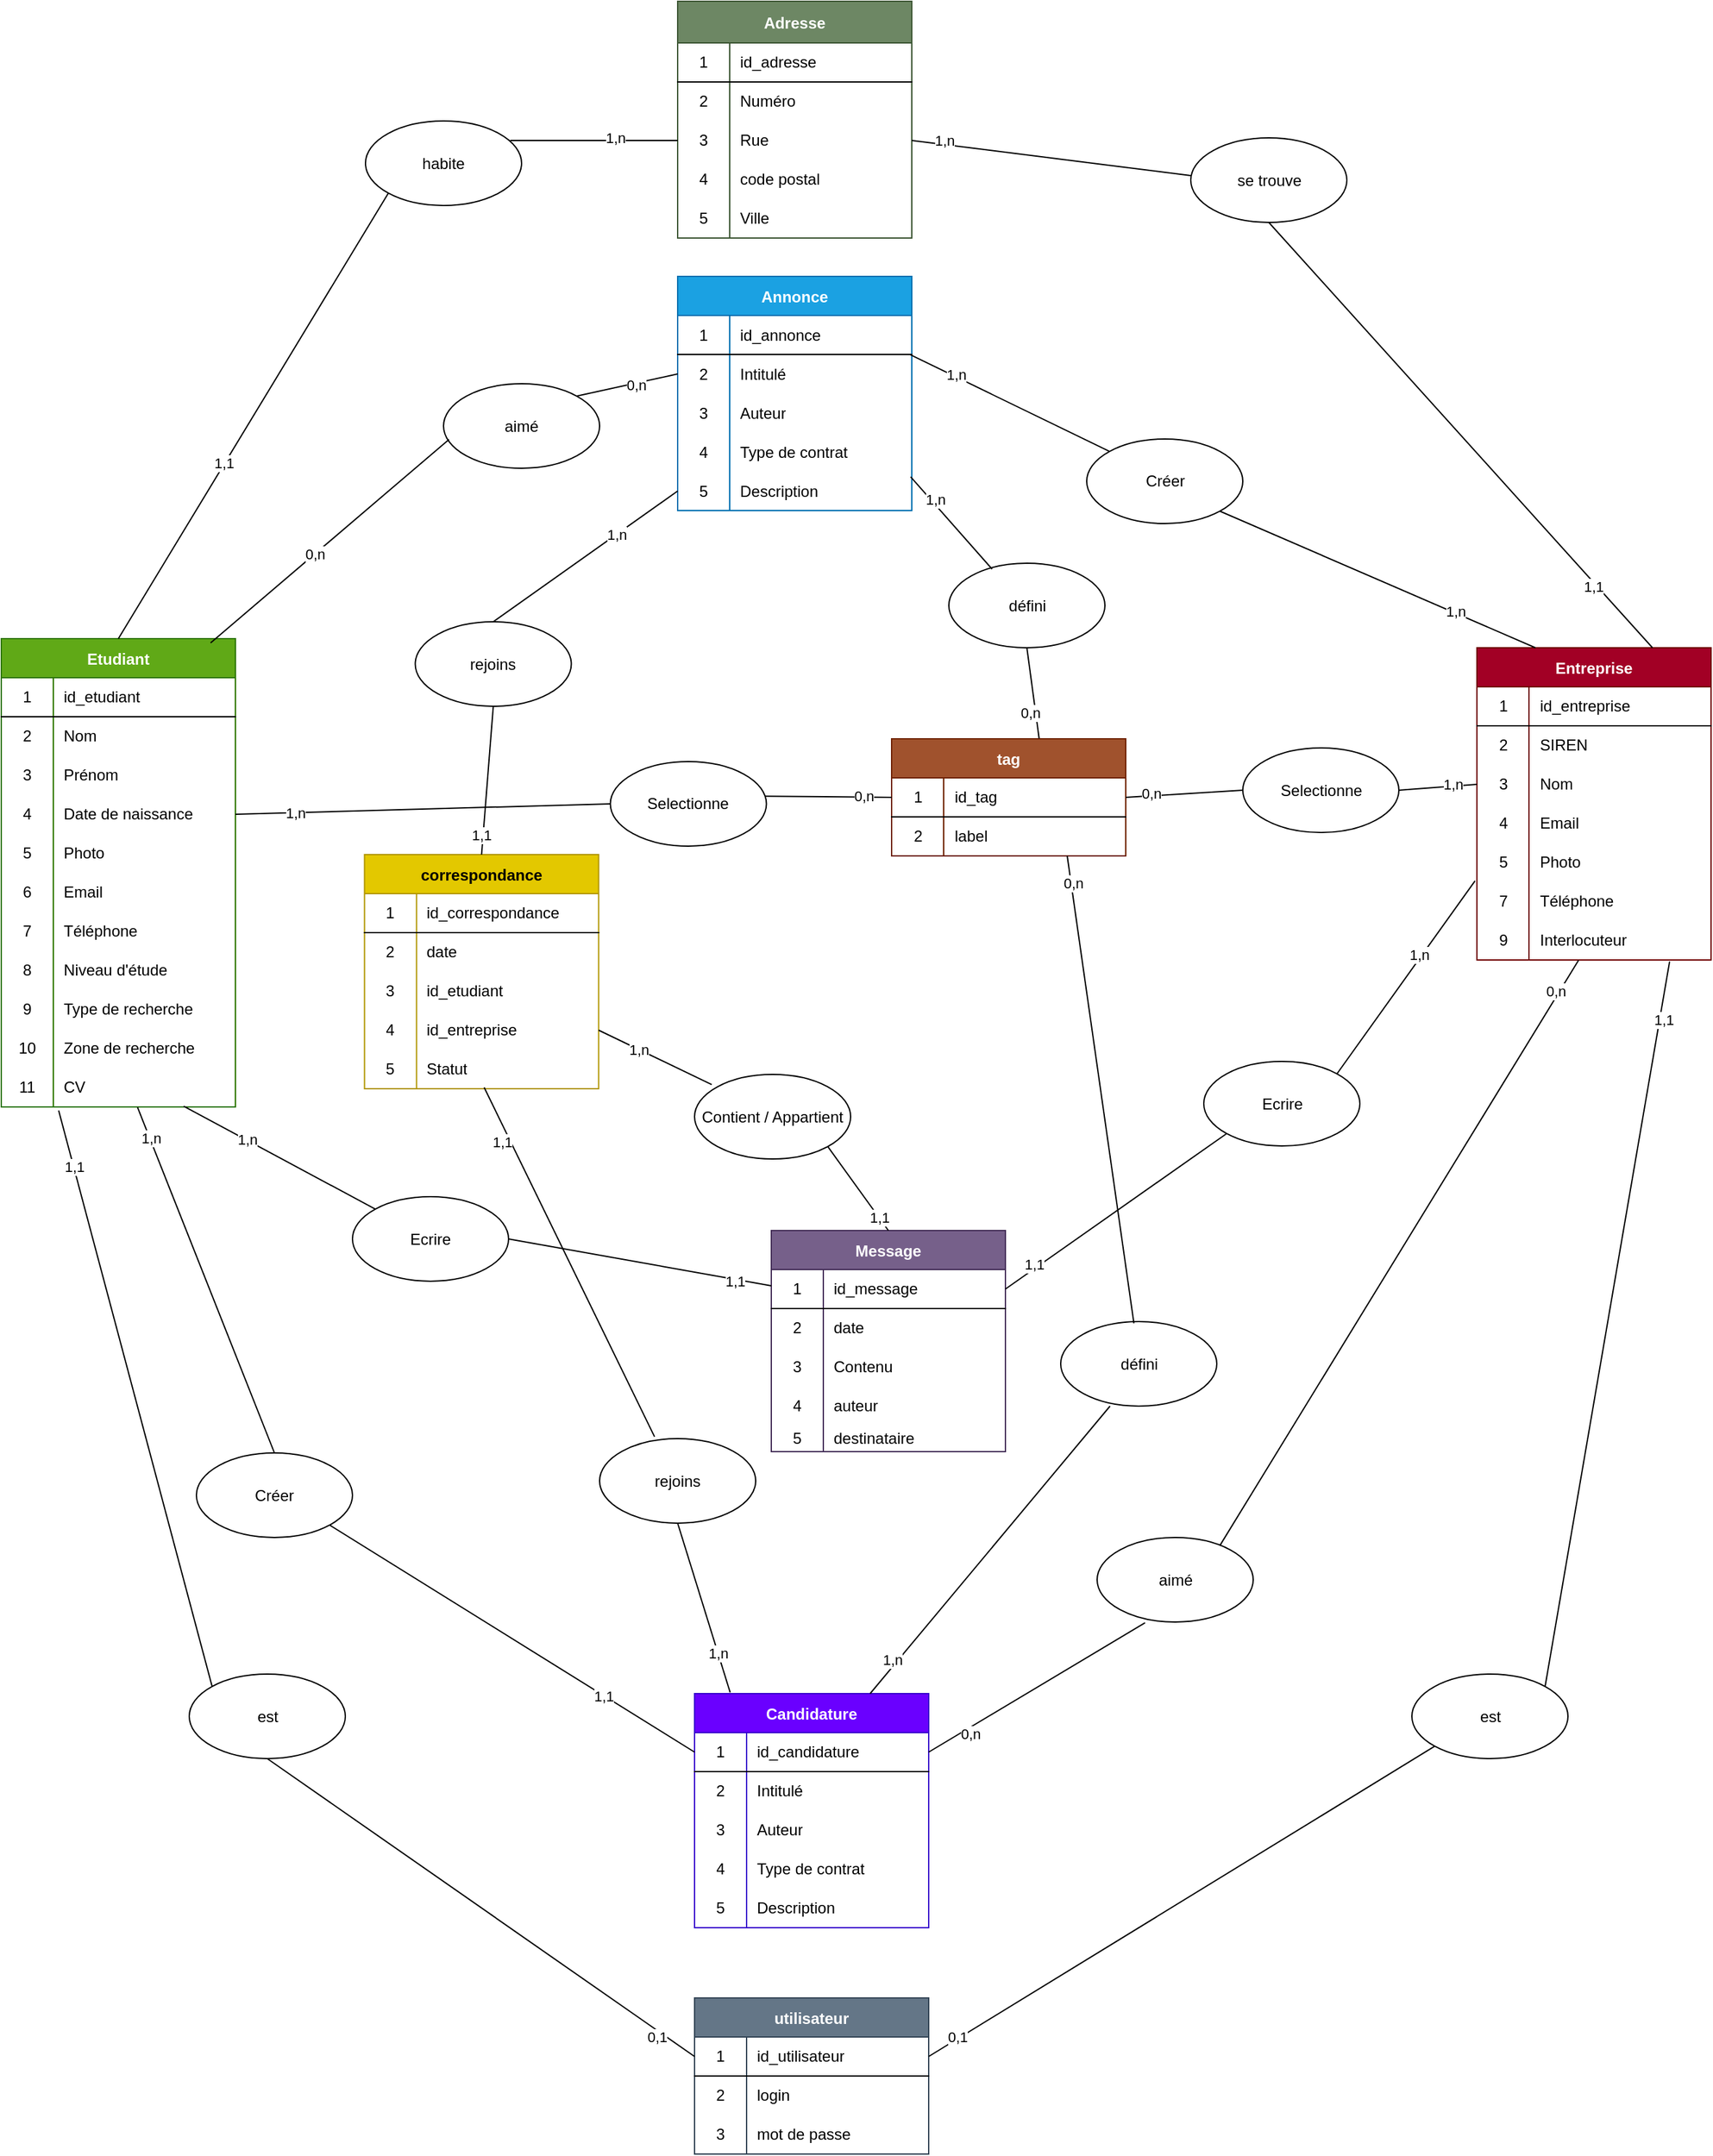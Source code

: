 <mxfile>
    <diagram id="nIEnvi1PNtEmpSbPhw7Z" name="Page-1">
        <mxGraphModel dx="481" dy="131" grid="1" gridSize="10" guides="1" tooltips="1" connect="1" arrows="1" fold="1" page="1" pageScale="1" pageWidth="1169" pageHeight="827" math="0" shadow="0">
            <root>
                <mxCell id="0"/>
                <mxCell id="1" parent="0"/>
                <mxCell id="1650" value="Etudiant" style="shape=table;startSize=30;container=1;collapsible=0;childLayout=tableLayout;fixedRows=1;rowLines=0;fontStyle=1;align=center;pointerEvents=1;fillColor=#60a917;fontColor=#ffffff;strokeColor=#2D7600;" parent="1" vertex="1">
                    <mxGeometry x="1680" y="1690" width="180" height="360" as="geometry"/>
                </mxCell>
                <mxCell id="1651" value="" style="shape=partialRectangle;html=1;whiteSpace=wrap;collapsible=0;dropTarget=0;pointerEvents=1;fillColor=none;top=0;left=0;bottom=1;right=0;points=[[0,0.5],[1,0.5]];portConstraint=eastwest;" parent="1650" vertex="1">
                    <mxGeometry y="30" width="180" height="30" as="geometry"/>
                </mxCell>
                <mxCell id="1652" value="1" style="shape=partialRectangle;html=1;whiteSpace=wrap;connectable=0;fillColor=none;top=0;left=0;bottom=0;right=0;overflow=hidden;pointerEvents=1;" parent="1651" vertex="1">
                    <mxGeometry width="40" height="30" as="geometry">
                        <mxRectangle width="40" height="30" as="alternateBounds"/>
                    </mxGeometry>
                </mxCell>
                <mxCell id="1653" value="id_etudiant" style="shape=partialRectangle;html=1;whiteSpace=wrap;connectable=0;fillColor=none;top=0;left=0;bottom=0;right=0;align=left;spacingLeft=6;overflow=hidden;pointerEvents=1;" parent="1651" vertex="1">
                    <mxGeometry x="40" width="140" height="30" as="geometry">
                        <mxRectangle width="140" height="30" as="alternateBounds"/>
                    </mxGeometry>
                </mxCell>
                <mxCell id="1654" value="" style="shape=partialRectangle;html=1;whiteSpace=wrap;collapsible=0;dropTarget=0;pointerEvents=1;fillColor=none;top=0;left=0;bottom=0;right=0;points=[[0,0.5],[1,0.5]];portConstraint=eastwest;" parent="1650" vertex="1">
                    <mxGeometry y="60" width="180" height="30" as="geometry"/>
                </mxCell>
                <mxCell id="1655" value="2" style="shape=partialRectangle;html=1;whiteSpace=wrap;connectable=0;fillColor=none;top=0;left=0;bottom=0;right=0;overflow=hidden;pointerEvents=1;" parent="1654" vertex="1">
                    <mxGeometry width="40" height="30" as="geometry">
                        <mxRectangle width="40" height="30" as="alternateBounds"/>
                    </mxGeometry>
                </mxCell>
                <mxCell id="1656" value="Nom" style="shape=partialRectangle;html=1;whiteSpace=wrap;connectable=0;fillColor=none;top=0;left=0;bottom=0;right=0;align=left;spacingLeft=6;overflow=hidden;pointerEvents=1;" parent="1654" vertex="1">
                    <mxGeometry x="40" width="140" height="30" as="geometry">
                        <mxRectangle width="140" height="30" as="alternateBounds"/>
                    </mxGeometry>
                </mxCell>
                <mxCell id="1657" value="" style="shape=partialRectangle;html=1;whiteSpace=wrap;collapsible=0;dropTarget=0;pointerEvents=1;fillColor=none;top=0;left=0;bottom=0;right=0;points=[[0,0.5],[1,0.5]];portConstraint=eastwest;" parent="1650" vertex="1">
                    <mxGeometry y="90" width="180" height="30" as="geometry"/>
                </mxCell>
                <mxCell id="1658" value="3" style="shape=partialRectangle;html=1;whiteSpace=wrap;connectable=0;fillColor=none;top=0;left=0;bottom=0;right=0;overflow=hidden;pointerEvents=1;" parent="1657" vertex="1">
                    <mxGeometry width="40" height="30" as="geometry">
                        <mxRectangle width="40" height="30" as="alternateBounds"/>
                    </mxGeometry>
                </mxCell>
                <mxCell id="1659" value="Prénom" style="shape=partialRectangle;html=1;whiteSpace=wrap;connectable=0;fillColor=none;top=0;left=0;bottom=0;right=0;align=left;spacingLeft=6;overflow=hidden;pointerEvents=1;" parent="1657" vertex="1">
                    <mxGeometry x="40" width="140" height="30" as="geometry">
                        <mxRectangle width="140" height="30" as="alternateBounds"/>
                    </mxGeometry>
                </mxCell>
                <mxCell id="1660" style="shape=partialRectangle;html=1;whiteSpace=wrap;collapsible=0;dropTarget=0;pointerEvents=1;fillColor=none;top=0;left=0;bottom=0;right=0;points=[[0,0.5],[1,0.5]];portConstraint=eastwest;" parent="1650" vertex="1">
                    <mxGeometry y="120" width="180" height="30" as="geometry"/>
                </mxCell>
                <mxCell id="1661" value="4" style="shape=partialRectangle;html=1;whiteSpace=wrap;connectable=0;fillColor=none;top=0;left=0;bottom=0;right=0;overflow=hidden;pointerEvents=1;" parent="1660" vertex="1">
                    <mxGeometry width="40" height="30" as="geometry">
                        <mxRectangle width="40" height="30" as="alternateBounds"/>
                    </mxGeometry>
                </mxCell>
                <mxCell id="1662" value="Date de naissance" style="shape=partialRectangle;html=1;whiteSpace=wrap;connectable=0;fillColor=none;top=0;left=0;bottom=0;right=0;align=left;spacingLeft=6;overflow=hidden;pointerEvents=1;" parent="1660" vertex="1">
                    <mxGeometry x="40" width="140" height="30" as="geometry">
                        <mxRectangle width="140" height="30" as="alternateBounds"/>
                    </mxGeometry>
                </mxCell>
                <mxCell id="1663" style="shape=partialRectangle;html=1;whiteSpace=wrap;collapsible=0;dropTarget=0;pointerEvents=1;fillColor=none;top=0;left=0;bottom=0;right=0;points=[[0,0.5],[1,0.5]];portConstraint=eastwest;" parent="1650" vertex="1">
                    <mxGeometry y="150" width="180" height="30" as="geometry"/>
                </mxCell>
                <mxCell id="1664" value="5" style="shape=partialRectangle;html=1;whiteSpace=wrap;connectable=0;fillColor=none;top=0;left=0;bottom=0;right=0;overflow=hidden;pointerEvents=1;" parent="1663" vertex="1">
                    <mxGeometry width="40" height="30" as="geometry">
                        <mxRectangle width="40" height="30" as="alternateBounds"/>
                    </mxGeometry>
                </mxCell>
                <mxCell id="1665" value="Photo" style="shape=partialRectangle;html=1;whiteSpace=wrap;connectable=0;fillColor=none;top=0;left=0;bottom=0;right=0;align=left;spacingLeft=6;overflow=hidden;pointerEvents=1;" parent="1663" vertex="1">
                    <mxGeometry x="40" width="140" height="30" as="geometry">
                        <mxRectangle width="140" height="30" as="alternateBounds"/>
                    </mxGeometry>
                </mxCell>
                <mxCell id="1666" style="shape=partialRectangle;html=1;whiteSpace=wrap;collapsible=0;dropTarget=0;pointerEvents=1;fillColor=none;top=0;left=0;bottom=0;right=0;points=[[0,0.5],[1,0.5]];portConstraint=eastwest;" parent="1650" vertex="1">
                    <mxGeometry y="180" width="180" height="30" as="geometry"/>
                </mxCell>
                <mxCell id="1667" value="6" style="shape=partialRectangle;html=1;whiteSpace=wrap;connectable=0;fillColor=none;top=0;left=0;bottom=0;right=0;overflow=hidden;pointerEvents=1;" parent="1666" vertex="1">
                    <mxGeometry width="40" height="30" as="geometry">
                        <mxRectangle width="40" height="30" as="alternateBounds"/>
                    </mxGeometry>
                </mxCell>
                <mxCell id="1668" value="Email" style="shape=partialRectangle;html=1;whiteSpace=wrap;connectable=0;fillColor=none;top=0;left=0;bottom=0;right=0;align=left;spacingLeft=6;overflow=hidden;pointerEvents=1;" parent="1666" vertex="1">
                    <mxGeometry x="40" width="140" height="30" as="geometry">
                        <mxRectangle width="140" height="30" as="alternateBounds"/>
                    </mxGeometry>
                </mxCell>
                <mxCell id="1669" style="shape=partialRectangle;html=1;whiteSpace=wrap;collapsible=0;dropTarget=0;pointerEvents=1;fillColor=none;top=0;left=0;bottom=0;right=0;points=[[0,0.5],[1,0.5]];portConstraint=eastwest;" parent="1650" vertex="1">
                    <mxGeometry y="210" width="180" height="30" as="geometry"/>
                </mxCell>
                <mxCell id="1670" value="7" style="shape=partialRectangle;html=1;whiteSpace=wrap;connectable=0;fillColor=none;top=0;left=0;bottom=0;right=0;overflow=hidden;pointerEvents=1;" parent="1669" vertex="1">
                    <mxGeometry width="40" height="30" as="geometry">
                        <mxRectangle width="40" height="30" as="alternateBounds"/>
                    </mxGeometry>
                </mxCell>
                <mxCell id="1671" value="Téléphone" style="shape=partialRectangle;html=1;whiteSpace=wrap;connectable=0;fillColor=none;top=0;left=0;bottom=0;right=0;align=left;spacingLeft=6;overflow=hidden;pointerEvents=1;" parent="1669" vertex="1">
                    <mxGeometry x="40" width="140" height="30" as="geometry">
                        <mxRectangle width="140" height="30" as="alternateBounds"/>
                    </mxGeometry>
                </mxCell>
                <mxCell id="1672" style="shape=partialRectangle;html=1;whiteSpace=wrap;collapsible=0;dropTarget=0;pointerEvents=1;fillColor=none;top=0;left=0;bottom=0;right=0;points=[[0,0.5],[1,0.5]];portConstraint=eastwest;" parent="1650" vertex="1">
                    <mxGeometry y="240" width="180" height="30" as="geometry"/>
                </mxCell>
                <mxCell id="1673" value="8" style="shape=partialRectangle;html=1;whiteSpace=wrap;connectable=0;fillColor=none;top=0;left=0;bottom=0;right=0;overflow=hidden;pointerEvents=1;" parent="1672" vertex="1">
                    <mxGeometry width="40" height="30" as="geometry">
                        <mxRectangle width="40" height="30" as="alternateBounds"/>
                    </mxGeometry>
                </mxCell>
                <mxCell id="1674" value="Niveau d'étude" style="shape=partialRectangle;html=1;whiteSpace=wrap;connectable=0;fillColor=none;top=0;left=0;bottom=0;right=0;align=left;spacingLeft=6;overflow=hidden;pointerEvents=1;" parent="1672" vertex="1">
                    <mxGeometry x="40" width="140" height="30" as="geometry">
                        <mxRectangle width="140" height="30" as="alternateBounds"/>
                    </mxGeometry>
                </mxCell>
                <mxCell id="1675" style="shape=partialRectangle;html=1;whiteSpace=wrap;collapsible=0;dropTarget=0;pointerEvents=1;fillColor=none;top=0;left=0;bottom=0;right=0;points=[[0,0.5],[1,0.5]];portConstraint=eastwest;" parent="1650" vertex="1">
                    <mxGeometry y="270" width="180" height="30" as="geometry"/>
                </mxCell>
                <mxCell id="1676" value="9" style="shape=partialRectangle;html=1;whiteSpace=wrap;connectable=0;fillColor=none;top=0;left=0;bottom=0;right=0;overflow=hidden;pointerEvents=1;" parent="1675" vertex="1">
                    <mxGeometry width="40" height="30" as="geometry">
                        <mxRectangle width="40" height="30" as="alternateBounds"/>
                    </mxGeometry>
                </mxCell>
                <mxCell id="1677" value="Type de recherche" style="shape=partialRectangle;html=1;whiteSpace=wrap;connectable=0;fillColor=none;top=0;left=0;bottom=0;right=0;align=left;spacingLeft=6;overflow=hidden;pointerEvents=1;" parent="1675" vertex="1">
                    <mxGeometry x="40" width="140" height="30" as="geometry">
                        <mxRectangle width="140" height="30" as="alternateBounds"/>
                    </mxGeometry>
                </mxCell>
                <mxCell id="1678" style="shape=partialRectangle;html=1;whiteSpace=wrap;collapsible=0;dropTarget=0;pointerEvents=1;fillColor=none;top=0;left=0;bottom=0;right=0;points=[[0,0.5],[1,0.5]];portConstraint=eastwest;" parent="1650" vertex="1">
                    <mxGeometry y="300" width="180" height="30" as="geometry"/>
                </mxCell>
                <mxCell id="1679" value="10" style="shape=partialRectangle;html=1;whiteSpace=wrap;connectable=0;fillColor=none;top=0;left=0;bottom=0;right=0;overflow=hidden;pointerEvents=1;" parent="1678" vertex="1">
                    <mxGeometry width="40" height="30" as="geometry">
                        <mxRectangle width="40" height="30" as="alternateBounds"/>
                    </mxGeometry>
                </mxCell>
                <mxCell id="1680" value="Zone de recherche" style="shape=partialRectangle;html=1;whiteSpace=wrap;connectable=0;fillColor=none;top=0;left=0;bottom=0;right=0;align=left;spacingLeft=6;overflow=hidden;pointerEvents=1;" parent="1678" vertex="1">
                    <mxGeometry x="40" width="140" height="30" as="geometry">
                        <mxRectangle width="140" height="30" as="alternateBounds"/>
                    </mxGeometry>
                </mxCell>
                <mxCell id="1684" style="shape=partialRectangle;html=1;whiteSpace=wrap;collapsible=0;dropTarget=0;pointerEvents=1;fillColor=none;top=0;left=0;bottom=0;right=0;points=[[0,0.5],[1,0.5]];portConstraint=eastwest;" parent="1650" vertex="1">
                    <mxGeometry y="330" width="180" height="30" as="geometry"/>
                </mxCell>
                <mxCell id="1685" value="11" style="shape=partialRectangle;html=1;whiteSpace=wrap;connectable=0;fillColor=none;top=0;left=0;bottom=0;right=0;overflow=hidden;pointerEvents=1;" parent="1684" vertex="1">
                    <mxGeometry width="40" height="30" as="geometry">
                        <mxRectangle width="40" height="30" as="alternateBounds"/>
                    </mxGeometry>
                </mxCell>
                <mxCell id="1686" value="CV" style="shape=partialRectangle;html=1;whiteSpace=wrap;connectable=0;fillColor=none;top=0;left=0;bottom=0;right=0;align=left;spacingLeft=6;overflow=hidden;pointerEvents=1;" parent="1684" vertex="1">
                    <mxGeometry x="40" width="140" height="30" as="geometry">
                        <mxRectangle width="140" height="30" as="alternateBounds"/>
                    </mxGeometry>
                </mxCell>
                <mxCell id="1687" value="Entreprise" style="shape=table;startSize=30;container=1;collapsible=0;childLayout=tableLayout;fixedRows=1;rowLines=0;fontStyle=1;align=center;pointerEvents=1;fillColor=#a20025;fontColor=#ffffff;strokeColor=#6F0000;" parent="1" vertex="1">
                    <mxGeometry x="2814.5" y="1697" width="180" height="240" as="geometry"/>
                </mxCell>
                <mxCell id="1688" value="" style="shape=partialRectangle;html=1;whiteSpace=wrap;collapsible=0;dropTarget=0;pointerEvents=1;fillColor=none;top=0;left=0;bottom=1;right=0;points=[[0,0.5],[1,0.5]];portConstraint=eastwest;" parent="1687" vertex="1">
                    <mxGeometry y="30" width="180" height="30" as="geometry"/>
                </mxCell>
                <mxCell id="1689" value="1" style="shape=partialRectangle;html=1;whiteSpace=wrap;connectable=0;fillColor=none;top=0;left=0;bottom=0;right=0;overflow=hidden;pointerEvents=1;" parent="1688" vertex="1">
                    <mxGeometry width="40" height="30" as="geometry">
                        <mxRectangle width="40" height="30" as="alternateBounds"/>
                    </mxGeometry>
                </mxCell>
                <mxCell id="1690" value="id_entreprise" style="shape=partialRectangle;html=1;whiteSpace=wrap;connectable=0;fillColor=none;top=0;left=0;bottom=0;right=0;align=left;spacingLeft=6;overflow=hidden;pointerEvents=1;" parent="1688" vertex="1">
                    <mxGeometry x="40" width="140" height="30" as="geometry">
                        <mxRectangle width="140" height="30" as="alternateBounds"/>
                    </mxGeometry>
                </mxCell>
                <mxCell id="1691" value="" style="shape=partialRectangle;html=1;whiteSpace=wrap;collapsible=0;dropTarget=0;pointerEvents=1;fillColor=none;top=0;left=0;bottom=0;right=0;points=[[0,0.5],[1,0.5]];portConstraint=eastwest;" parent="1687" vertex="1">
                    <mxGeometry y="60" width="180" height="30" as="geometry"/>
                </mxCell>
                <mxCell id="1692" value="2" style="shape=partialRectangle;html=1;whiteSpace=wrap;connectable=0;fillColor=none;top=0;left=0;bottom=0;right=0;overflow=hidden;pointerEvents=1;" parent="1691" vertex="1">
                    <mxGeometry width="40" height="30" as="geometry">
                        <mxRectangle width="40" height="30" as="alternateBounds"/>
                    </mxGeometry>
                </mxCell>
                <mxCell id="1693" value="SIREN" style="shape=partialRectangle;html=1;whiteSpace=wrap;connectable=0;fillColor=none;top=0;left=0;bottom=0;right=0;align=left;spacingLeft=6;overflow=hidden;pointerEvents=1;" parent="1691" vertex="1">
                    <mxGeometry x="40" width="140" height="30" as="geometry">
                        <mxRectangle width="140" height="30" as="alternateBounds"/>
                    </mxGeometry>
                </mxCell>
                <mxCell id="1694" value="" style="shape=partialRectangle;html=1;whiteSpace=wrap;collapsible=0;dropTarget=0;pointerEvents=1;fillColor=none;top=0;left=0;bottom=0;right=0;points=[[0,0.5],[1,0.5]];portConstraint=eastwest;" parent="1687" vertex="1">
                    <mxGeometry y="90" width="180" height="30" as="geometry"/>
                </mxCell>
                <mxCell id="1695" value="3" style="shape=partialRectangle;html=1;whiteSpace=wrap;connectable=0;fillColor=none;top=0;left=0;bottom=0;right=0;overflow=hidden;pointerEvents=1;" parent="1694" vertex="1">
                    <mxGeometry width="40" height="30" as="geometry">
                        <mxRectangle width="40" height="30" as="alternateBounds"/>
                    </mxGeometry>
                </mxCell>
                <mxCell id="1696" value="Nom" style="shape=partialRectangle;html=1;whiteSpace=wrap;connectable=0;fillColor=none;top=0;left=0;bottom=0;right=0;align=left;spacingLeft=6;overflow=hidden;pointerEvents=1;" parent="1694" vertex="1">
                    <mxGeometry x="40" width="140" height="30" as="geometry">
                        <mxRectangle width="140" height="30" as="alternateBounds"/>
                    </mxGeometry>
                </mxCell>
                <mxCell id="1697" style="shape=partialRectangle;html=1;whiteSpace=wrap;collapsible=0;dropTarget=0;pointerEvents=1;fillColor=none;top=0;left=0;bottom=0;right=0;points=[[0,0.5],[1,0.5]];portConstraint=eastwest;" parent="1687" vertex="1">
                    <mxGeometry y="120" width="180" height="30" as="geometry"/>
                </mxCell>
                <mxCell id="1698" value="4" style="shape=partialRectangle;html=1;whiteSpace=wrap;connectable=0;fillColor=none;top=0;left=0;bottom=0;right=0;overflow=hidden;pointerEvents=1;" parent="1697" vertex="1">
                    <mxGeometry width="40" height="30" as="geometry">
                        <mxRectangle width="40" height="30" as="alternateBounds"/>
                    </mxGeometry>
                </mxCell>
                <mxCell id="1699" value="Email" style="shape=partialRectangle;html=1;whiteSpace=wrap;connectable=0;fillColor=none;top=0;left=0;bottom=0;right=0;align=left;spacingLeft=6;overflow=hidden;pointerEvents=1;" parent="1697" vertex="1">
                    <mxGeometry x="40" width="140" height="30" as="geometry">
                        <mxRectangle width="140" height="30" as="alternateBounds"/>
                    </mxGeometry>
                </mxCell>
                <mxCell id="1700" style="shape=partialRectangle;html=1;whiteSpace=wrap;collapsible=0;dropTarget=0;pointerEvents=1;fillColor=none;top=0;left=0;bottom=0;right=0;points=[[0,0.5],[1,0.5]];portConstraint=eastwest;" parent="1687" vertex="1">
                    <mxGeometry y="150" width="180" height="30" as="geometry"/>
                </mxCell>
                <mxCell id="1701" value="5" style="shape=partialRectangle;html=1;whiteSpace=wrap;connectable=0;fillColor=none;top=0;left=0;bottom=0;right=0;overflow=hidden;pointerEvents=1;" parent="1700" vertex="1">
                    <mxGeometry width="40" height="30" as="geometry">
                        <mxRectangle width="40" height="30" as="alternateBounds"/>
                    </mxGeometry>
                </mxCell>
                <mxCell id="1702" value="Photo" style="shape=partialRectangle;html=1;whiteSpace=wrap;connectable=0;fillColor=none;top=0;left=0;bottom=0;right=0;align=left;spacingLeft=6;overflow=hidden;pointerEvents=1;" parent="1700" vertex="1">
                    <mxGeometry x="40" width="140" height="30" as="geometry">
                        <mxRectangle width="140" height="30" as="alternateBounds"/>
                    </mxGeometry>
                </mxCell>
                <mxCell id="1703" style="shape=partialRectangle;html=1;whiteSpace=wrap;collapsible=0;dropTarget=0;pointerEvents=1;fillColor=none;top=0;left=0;bottom=0;right=0;points=[[0,0.5],[1,0.5]];portConstraint=eastwest;" parent="1687" vertex="1">
                    <mxGeometry y="180" width="180" height="30" as="geometry"/>
                </mxCell>
                <mxCell id="1704" value="7" style="shape=partialRectangle;html=1;whiteSpace=wrap;connectable=0;fillColor=none;top=0;left=0;bottom=0;right=0;overflow=hidden;pointerEvents=1;" parent="1703" vertex="1">
                    <mxGeometry width="40" height="30" as="geometry">
                        <mxRectangle width="40" height="30" as="alternateBounds"/>
                    </mxGeometry>
                </mxCell>
                <mxCell id="1705" value="Téléphone" style="shape=partialRectangle;html=1;whiteSpace=wrap;connectable=0;fillColor=none;top=0;left=0;bottom=0;right=0;align=left;spacingLeft=6;overflow=hidden;pointerEvents=1;" parent="1703" vertex="1">
                    <mxGeometry x="40" width="140" height="30" as="geometry">
                        <mxRectangle width="140" height="30" as="alternateBounds"/>
                    </mxGeometry>
                </mxCell>
                <mxCell id="1706" style="shape=partialRectangle;html=1;whiteSpace=wrap;collapsible=0;dropTarget=0;pointerEvents=1;fillColor=none;top=0;left=0;bottom=0;right=0;points=[[0,0.5],[1,0.5]];portConstraint=eastwest;" parent="1687" vertex="1">
                    <mxGeometry y="210" width="180" height="30" as="geometry"/>
                </mxCell>
                <mxCell id="1707" value="9" style="shape=partialRectangle;html=1;whiteSpace=wrap;connectable=0;fillColor=none;top=0;left=0;bottom=0;right=0;overflow=hidden;pointerEvents=1;" parent="1706" vertex="1">
                    <mxGeometry width="40" height="30" as="geometry">
                        <mxRectangle width="40" height="30" as="alternateBounds"/>
                    </mxGeometry>
                </mxCell>
                <mxCell id="1708" value="Interlocuteur" style="shape=partialRectangle;html=1;whiteSpace=wrap;connectable=0;fillColor=none;top=0;left=0;bottom=0;right=0;align=left;spacingLeft=6;overflow=hidden;pointerEvents=1;" parent="1706" vertex="1">
                    <mxGeometry x="40" width="140" height="30" as="geometry">
                        <mxRectangle width="140" height="30" as="alternateBounds"/>
                    </mxGeometry>
                </mxCell>
                <mxCell id="1712" value="Message" style="shape=table;startSize=30;container=1;collapsible=0;childLayout=tableLayout;fixedRows=1;rowLines=0;fontStyle=1;align=center;pointerEvents=1;fillColor=#76608a;fontColor=#ffffff;strokeColor=#432D57;" parent="1" vertex="1">
                    <mxGeometry x="2272" y="2145" width="180" height="170" as="geometry"/>
                </mxCell>
                <mxCell id="1713" value="" style="shape=partialRectangle;html=1;whiteSpace=wrap;collapsible=0;dropTarget=0;pointerEvents=1;fillColor=none;top=0;left=0;bottom=1;right=0;points=[[0,0.5],[1,0.5]];portConstraint=eastwest;" parent="1712" vertex="1">
                    <mxGeometry y="30" width="180" height="30" as="geometry"/>
                </mxCell>
                <mxCell id="1714" value="1" style="shape=partialRectangle;html=1;whiteSpace=wrap;connectable=0;fillColor=none;top=0;left=0;bottom=0;right=0;overflow=hidden;pointerEvents=1;" parent="1713" vertex="1">
                    <mxGeometry width="40" height="30" as="geometry">
                        <mxRectangle width="40" height="30" as="alternateBounds"/>
                    </mxGeometry>
                </mxCell>
                <mxCell id="1715" value="id_message" style="shape=partialRectangle;html=1;whiteSpace=wrap;connectable=0;fillColor=none;top=0;left=0;bottom=0;right=0;align=left;spacingLeft=6;overflow=hidden;pointerEvents=1;" parent="1713" vertex="1">
                    <mxGeometry x="40" width="140" height="30" as="geometry">
                        <mxRectangle width="140" height="30" as="alternateBounds"/>
                    </mxGeometry>
                </mxCell>
                <mxCell id="1716" value="" style="shape=partialRectangle;html=1;whiteSpace=wrap;collapsible=0;dropTarget=0;pointerEvents=1;fillColor=none;top=0;left=0;bottom=0;right=0;points=[[0,0.5],[1,0.5]];portConstraint=eastwest;" parent="1712" vertex="1">
                    <mxGeometry y="60" width="180" height="30" as="geometry"/>
                </mxCell>
                <mxCell id="1717" value="2" style="shape=partialRectangle;html=1;whiteSpace=wrap;connectable=0;fillColor=none;top=0;left=0;bottom=0;right=0;overflow=hidden;pointerEvents=1;" parent="1716" vertex="1">
                    <mxGeometry width="40" height="30" as="geometry">
                        <mxRectangle width="40" height="30" as="alternateBounds"/>
                    </mxGeometry>
                </mxCell>
                <mxCell id="1718" value="date" style="shape=partialRectangle;html=1;whiteSpace=wrap;connectable=0;fillColor=none;top=0;left=0;bottom=0;right=0;align=left;spacingLeft=6;overflow=hidden;pointerEvents=1;" parent="1716" vertex="1">
                    <mxGeometry x="40" width="140" height="30" as="geometry">
                        <mxRectangle width="140" height="30" as="alternateBounds"/>
                    </mxGeometry>
                </mxCell>
                <mxCell id="1719" value="" style="shape=partialRectangle;html=1;whiteSpace=wrap;collapsible=0;dropTarget=0;pointerEvents=1;fillColor=none;top=0;left=0;bottom=0;right=0;points=[[0,0.5],[1,0.5]];portConstraint=eastwest;" parent="1712" vertex="1">
                    <mxGeometry y="90" width="180" height="30" as="geometry"/>
                </mxCell>
                <mxCell id="1720" value="3" style="shape=partialRectangle;html=1;whiteSpace=wrap;connectable=0;fillColor=none;top=0;left=0;bottom=0;right=0;overflow=hidden;pointerEvents=1;" parent="1719" vertex="1">
                    <mxGeometry width="40" height="30" as="geometry">
                        <mxRectangle width="40" height="30" as="alternateBounds"/>
                    </mxGeometry>
                </mxCell>
                <mxCell id="1721" value="Contenu" style="shape=partialRectangle;html=1;whiteSpace=wrap;connectable=0;fillColor=none;top=0;left=0;bottom=0;right=0;align=left;spacingLeft=6;overflow=hidden;pointerEvents=1;" parent="1719" vertex="1">
                    <mxGeometry x="40" width="140" height="30" as="geometry">
                        <mxRectangle width="140" height="30" as="alternateBounds"/>
                    </mxGeometry>
                </mxCell>
                <mxCell id="1722" style="shape=partialRectangle;html=1;whiteSpace=wrap;collapsible=0;dropTarget=0;pointerEvents=1;fillColor=none;top=0;left=0;bottom=0;right=0;points=[[0,0.5],[1,0.5]];portConstraint=eastwest;" parent="1712" vertex="1">
                    <mxGeometry y="120" width="180" height="30" as="geometry"/>
                </mxCell>
                <mxCell id="1723" value="4" style="shape=partialRectangle;html=1;whiteSpace=wrap;connectable=0;fillColor=none;top=0;left=0;bottom=0;right=0;overflow=hidden;pointerEvents=1;" parent="1722" vertex="1">
                    <mxGeometry width="40" height="30" as="geometry">
                        <mxRectangle width="40" height="30" as="alternateBounds"/>
                    </mxGeometry>
                </mxCell>
                <mxCell id="1724" value="auteur" style="shape=partialRectangle;html=1;whiteSpace=wrap;connectable=0;fillColor=none;top=0;left=0;bottom=0;right=0;align=left;spacingLeft=6;overflow=hidden;pointerEvents=1;" parent="1722" vertex="1">
                    <mxGeometry x="40" width="140" height="30" as="geometry">
                        <mxRectangle width="140" height="30" as="alternateBounds"/>
                    </mxGeometry>
                </mxCell>
                <mxCell id="1725" style="shape=partialRectangle;html=1;whiteSpace=wrap;collapsible=0;dropTarget=0;pointerEvents=1;fillColor=none;top=0;left=0;bottom=0;right=0;points=[[0,0.5],[1,0.5]];portConstraint=eastwest;" parent="1712" vertex="1">
                    <mxGeometry y="150" width="180" height="20" as="geometry"/>
                </mxCell>
                <mxCell id="1726" value="5" style="shape=partialRectangle;html=1;whiteSpace=wrap;connectable=0;fillColor=none;top=0;left=0;bottom=0;right=0;overflow=hidden;pointerEvents=1;" parent="1725" vertex="1">
                    <mxGeometry width="40" height="20" as="geometry">
                        <mxRectangle width="40" height="20" as="alternateBounds"/>
                    </mxGeometry>
                </mxCell>
                <mxCell id="1727" value="destinataire" style="shape=partialRectangle;html=1;whiteSpace=wrap;connectable=0;fillColor=none;top=0;left=0;bottom=0;right=0;align=left;spacingLeft=6;overflow=hidden;pointerEvents=1;" parent="1725" vertex="1">
                    <mxGeometry x="40" width="140" height="20" as="geometry">
                        <mxRectangle width="140" height="20" as="alternateBounds"/>
                    </mxGeometry>
                </mxCell>
                <mxCell id="1728" value="Annonce" style="shape=table;startSize=30;container=1;collapsible=0;childLayout=tableLayout;fixedRows=1;rowLines=0;fontStyle=1;align=center;pointerEvents=1;fillColor=#1BA1E2;fontColor=#ffffff;strokeColor=#006EAF;" parent="1" vertex="1">
                    <mxGeometry x="2200" y="1411.5" width="180" height="180" as="geometry"/>
                </mxCell>
                <mxCell id="1729" value="" style="shape=partialRectangle;html=1;whiteSpace=wrap;collapsible=0;dropTarget=0;pointerEvents=1;fillColor=none;top=0;left=0;bottom=1;right=0;points=[[0,0.5],[1,0.5]];portConstraint=eastwest;" parent="1728" vertex="1">
                    <mxGeometry y="30" width="180" height="30" as="geometry"/>
                </mxCell>
                <mxCell id="1730" value="1" style="shape=partialRectangle;html=1;whiteSpace=wrap;connectable=0;fillColor=none;top=0;left=0;bottom=0;right=0;overflow=hidden;pointerEvents=1;" parent="1729" vertex="1">
                    <mxGeometry width="40" height="30" as="geometry">
                        <mxRectangle width="40" height="30" as="alternateBounds"/>
                    </mxGeometry>
                </mxCell>
                <mxCell id="1731" value="id_annonce" style="shape=partialRectangle;html=1;whiteSpace=wrap;connectable=0;fillColor=none;top=0;left=0;bottom=0;right=0;align=left;spacingLeft=6;overflow=hidden;pointerEvents=1;" parent="1729" vertex="1">
                    <mxGeometry x="40" width="140" height="30" as="geometry">
                        <mxRectangle width="140" height="30" as="alternateBounds"/>
                    </mxGeometry>
                </mxCell>
                <mxCell id="1732" value="" style="shape=partialRectangle;html=1;whiteSpace=wrap;collapsible=0;dropTarget=0;pointerEvents=1;fillColor=none;top=0;left=0;bottom=0;right=0;points=[[0,0.5],[1,0.5]];portConstraint=eastwest;" parent="1728" vertex="1">
                    <mxGeometry y="60" width="180" height="30" as="geometry"/>
                </mxCell>
                <mxCell id="1733" value="2" style="shape=partialRectangle;html=1;whiteSpace=wrap;connectable=0;fillColor=none;top=0;left=0;bottom=0;right=0;overflow=hidden;pointerEvents=1;" parent="1732" vertex="1">
                    <mxGeometry width="40" height="30" as="geometry">
                        <mxRectangle width="40" height="30" as="alternateBounds"/>
                    </mxGeometry>
                </mxCell>
                <mxCell id="1734" value="Intitulé" style="shape=partialRectangle;html=1;whiteSpace=wrap;connectable=0;fillColor=none;top=0;left=0;bottom=0;right=0;align=left;spacingLeft=6;overflow=hidden;pointerEvents=1;" parent="1732" vertex="1">
                    <mxGeometry x="40" width="140" height="30" as="geometry">
                        <mxRectangle width="140" height="30" as="alternateBounds"/>
                    </mxGeometry>
                </mxCell>
                <mxCell id="1735" value="" style="shape=partialRectangle;html=1;whiteSpace=wrap;collapsible=0;dropTarget=0;pointerEvents=1;fillColor=none;top=0;left=0;bottom=0;right=0;points=[[0,0.5],[1,0.5]];portConstraint=eastwest;" parent="1728" vertex="1">
                    <mxGeometry y="90" width="180" height="30" as="geometry"/>
                </mxCell>
                <mxCell id="1736" value="3" style="shape=partialRectangle;html=1;whiteSpace=wrap;connectable=0;fillColor=none;top=0;left=0;bottom=0;right=0;overflow=hidden;pointerEvents=1;" parent="1735" vertex="1">
                    <mxGeometry width="40" height="30" as="geometry">
                        <mxRectangle width="40" height="30" as="alternateBounds"/>
                    </mxGeometry>
                </mxCell>
                <mxCell id="1737" value="Auteur" style="shape=partialRectangle;html=1;whiteSpace=wrap;connectable=0;fillColor=none;top=0;left=0;bottom=0;right=0;align=left;spacingLeft=6;overflow=hidden;pointerEvents=1;" parent="1735" vertex="1">
                    <mxGeometry x="40" width="140" height="30" as="geometry">
                        <mxRectangle width="140" height="30" as="alternateBounds"/>
                    </mxGeometry>
                </mxCell>
                <mxCell id="1738" style="shape=partialRectangle;html=1;whiteSpace=wrap;collapsible=0;dropTarget=0;pointerEvents=1;fillColor=none;top=0;left=0;bottom=0;right=0;points=[[0,0.5],[1,0.5]];portConstraint=eastwest;" parent="1728" vertex="1">
                    <mxGeometry y="120" width="180" height="30" as="geometry"/>
                </mxCell>
                <mxCell id="1739" value="4" style="shape=partialRectangle;html=1;whiteSpace=wrap;connectable=0;fillColor=none;top=0;left=0;bottom=0;right=0;overflow=hidden;pointerEvents=1;" parent="1738" vertex="1">
                    <mxGeometry width="40" height="30" as="geometry">
                        <mxRectangle width="40" height="30" as="alternateBounds"/>
                    </mxGeometry>
                </mxCell>
                <mxCell id="1740" value="&lt;span&gt;Type de contrat&lt;/span&gt;" style="shape=partialRectangle;html=1;whiteSpace=wrap;connectable=0;fillColor=none;top=0;left=0;bottom=0;right=0;align=left;spacingLeft=6;overflow=hidden;pointerEvents=1;" parent="1738" vertex="1">
                    <mxGeometry x="40" width="140" height="30" as="geometry">
                        <mxRectangle width="140" height="30" as="alternateBounds"/>
                    </mxGeometry>
                </mxCell>
                <mxCell id="1741" style="shape=partialRectangle;html=1;whiteSpace=wrap;collapsible=0;dropTarget=0;pointerEvents=1;fillColor=none;top=0;left=0;bottom=0;right=0;points=[[0,0.5],[1,0.5]];portConstraint=eastwest;" parent="1728" vertex="1">
                    <mxGeometry y="150" width="180" height="30" as="geometry"/>
                </mxCell>
                <mxCell id="1742" value="5" style="shape=partialRectangle;html=1;whiteSpace=wrap;connectable=0;fillColor=none;top=0;left=0;bottom=0;right=0;overflow=hidden;pointerEvents=1;" parent="1741" vertex="1">
                    <mxGeometry width="40" height="30" as="geometry">
                        <mxRectangle width="40" height="30" as="alternateBounds"/>
                    </mxGeometry>
                </mxCell>
                <mxCell id="1743" value="Description" style="shape=partialRectangle;html=1;whiteSpace=wrap;connectable=0;fillColor=none;top=0;left=0;bottom=0;right=0;align=left;spacingLeft=6;overflow=hidden;pointerEvents=1;" parent="1741" vertex="1">
                    <mxGeometry x="40" width="140" height="30" as="geometry">
                        <mxRectangle width="140" height="30" as="alternateBounds"/>
                    </mxGeometry>
                </mxCell>
                <mxCell id="1749" value="aimé" style="ellipse;whiteSpace=wrap;html=1;" parent="1" vertex="1">
                    <mxGeometry x="2020" y="1494" width="120" height="65" as="geometry"/>
                </mxCell>
                <mxCell id="1750" value="" style="endArrow=none;html=1;exitX=0.894;exitY=0.009;exitDx=0;exitDy=0;entryX=0.035;entryY=0.659;entryDx=0;entryDy=0;entryPerimeter=0;exitPerimeter=0;" parent="1" source="1650" target="1749" edge="1">
                    <mxGeometry width="50" height="50" relative="1" as="geometry">
                        <mxPoint x="2060" y="1548" as="sourcePoint"/>
                        <mxPoint x="2100" y="1655" as="targetPoint"/>
                    </mxGeometry>
                </mxCell>
                <mxCell id="1751" value="0,n" style="edgeLabel;html=1;align=center;verticalAlign=middle;resizable=0;points=[];" parent="1750" vertex="1" connectable="0">
                    <mxGeometry x="-0.126" relative="1" as="geometry">
                        <mxPoint as="offset"/>
                    </mxGeometry>
                </mxCell>
                <mxCell id="1752" value="" style="endArrow=none;html=1;exitX=1;exitY=0;exitDx=0;exitDy=0;entryX=0;entryY=0.5;entryDx=0;entryDy=0;" parent="1" source="1749" target="1732" edge="1">
                    <mxGeometry width="50" height="50" relative="1" as="geometry">
                        <mxPoint x="2050" y="1514" as="sourcePoint"/>
                        <mxPoint x="2190" y="1626" as="targetPoint"/>
                    </mxGeometry>
                </mxCell>
                <mxCell id="1753" value="0,n" style="edgeLabel;html=1;align=center;verticalAlign=middle;resizable=0;points=[];" parent="1752" vertex="1" connectable="0">
                    <mxGeometry x="0.158" y="-1" relative="1" as="geometry">
                        <mxPoint as="offset"/>
                    </mxGeometry>
                </mxCell>
                <mxCell id="1756" value="Contient / Appartient" style="ellipse;whiteSpace=wrap;html=1;" parent="1" vertex="1">
                    <mxGeometry x="2213" y="2025" width="120" height="65" as="geometry"/>
                </mxCell>
                <mxCell id="1767" value="" style="endArrow=none;html=1;entryX=0.5;entryY=0;entryDx=0;entryDy=0;exitX=1;exitY=1;exitDx=0;exitDy=0;" parent="1" source="1756" target="1712" edge="1">
                    <mxGeometry width="50" height="50" relative="1" as="geometry">
                        <mxPoint x="2380" y="2034" as="sourcePoint"/>
                        <mxPoint x="2350" y="1974" as="targetPoint"/>
                    </mxGeometry>
                </mxCell>
                <mxCell id="1768" value="1,1" style="edgeLabel;html=1;align=center;verticalAlign=middle;resizable=0;points=[];" parent="1767" vertex="1" connectable="0">
                    <mxGeometry x="-0.309" relative="1" as="geometry">
                        <mxPoint x="23" y="32" as="offset"/>
                    </mxGeometry>
                </mxCell>
                <mxCell id="1769" value="Créer" style="ellipse;whiteSpace=wrap;html=1;" parent="1" vertex="1">
                    <mxGeometry x="2514.5" y="1536.5" width="120" height="65" as="geometry"/>
                </mxCell>
                <mxCell id="1770" value="" style="endArrow=none;html=1;entryX=0.25;entryY=0;entryDx=0;entryDy=0;exitX=1;exitY=1;exitDx=0;exitDy=0;" parent="1" source="1769" target="1687" edge="1">
                    <mxGeometry width="50" height="50" relative="1" as="geometry">
                        <mxPoint x="2440" y="1568" as="sourcePoint"/>
                        <mxPoint x="2490" y="1518" as="targetPoint"/>
                    </mxGeometry>
                </mxCell>
                <mxCell id="1771" value="1,n" style="edgeLabel;html=1;align=center;verticalAlign=middle;resizable=0;points=[];" parent="1770" vertex="1" connectable="0">
                    <mxGeometry x="0.547" y="-1" relative="1" as="geometry">
                        <mxPoint x="-6" y="-5" as="offset"/>
                    </mxGeometry>
                </mxCell>
                <mxCell id="1772" value="" style="endArrow=none;html=1;entryX=0.995;entryY=1.012;entryDx=0;entryDy=0;exitX=0;exitY=0;exitDx=0;exitDy=0;entryPerimeter=0;" parent="1" source="1769" target="1729" edge="1">
                    <mxGeometry width="50" height="50" relative="1" as="geometry">
                        <mxPoint x="2417.026" y="1538.781" as="sourcePoint"/>
                        <mxPoint x="2360" y="1579" as="targetPoint"/>
                    </mxGeometry>
                </mxCell>
                <mxCell id="1773" value="1,n" style="edgeLabel;html=1;align=center;verticalAlign=middle;resizable=0;points=[];" parent="1772" vertex="1" connectable="0">
                    <mxGeometry x="-0.232" relative="1" as="geometry">
                        <mxPoint x="-59" y="-31" as="offset"/>
                    </mxGeometry>
                </mxCell>
                <mxCell id="1774" value="Ecrire" style="ellipse;whiteSpace=wrap;html=1;" parent="1" vertex="1">
                    <mxGeometry x="1950" y="2119" width="120" height="65" as="geometry"/>
                </mxCell>
                <mxCell id="1775" value="Ecrire" style="ellipse;whiteSpace=wrap;html=1;" parent="1" vertex="1">
                    <mxGeometry x="2604.5" y="2015" width="120" height="65" as="geometry"/>
                </mxCell>
                <mxCell id="1776" value="" style="endArrow=none;html=1;entryX=-0.008;entryY=0.972;entryDx=0;entryDy=0;exitX=1;exitY=0;exitDx=0;exitDy=0;entryPerimeter=0;" parent="1" source="1775" target="1700" edge="1">
                    <mxGeometry width="50" height="50" relative="1" as="geometry">
                        <mxPoint x="2530" y="1715" as="sourcePoint"/>
                        <mxPoint x="2580" y="1665" as="targetPoint"/>
                    </mxGeometry>
                </mxCell>
                <mxCell id="1777" value="1,n" style="edgeLabel;html=1;align=center;verticalAlign=middle;resizable=0;points=[];" parent="1776" vertex="1" connectable="0">
                    <mxGeometry x="0.224" y="2" relative="1" as="geometry">
                        <mxPoint as="offset"/>
                    </mxGeometry>
                </mxCell>
                <mxCell id="1778" value="" style="endArrow=none;html=1;entryX=0;entryY=1;entryDx=0;entryDy=0;exitX=1;exitY=0.5;exitDx=0;exitDy=0;" parent="1" source="1713" target="1775" edge="1">
                    <mxGeometry width="50" height="50" relative="1" as="geometry">
                        <mxPoint x="2610" y="1936" as="sourcePoint"/>
                        <mxPoint x="2590" y="2083.5" as="targetPoint"/>
                    </mxGeometry>
                </mxCell>
                <mxCell id="1779" value="1,1" style="edgeLabel;html=1;align=center;verticalAlign=middle;resizable=0;points=[];" parent="1778" vertex="1" connectable="0">
                    <mxGeometry x="-0.279" y="-5" relative="1" as="geometry">
                        <mxPoint x="-42" y="20" as="offset"/>
                    </mxGeometry>
                </mxCell>
                <mxCell id="1780" value="" style="endArrow=none;html=1;entryX=0.779;entryY=0.983;entryDx=0;entryDy=0;exitX=0;exitY=0;exitDx=0;exitDy=0;entryPerimeter=0;" parent="1" source="1774" target="1684" edge="1">
                    <mxGeometry width="50" height="50" relative="1" as="geometry">
                        <mxPoint x="1880" y="1972" as="sourcePoint"/>
                        <mxPoint x="1960" y="1815" as="targetPoint"/>
                    </mxGeometry>
                </mxCell>
                <mxCell id="1781" value="1,n" style="edgeLabel;html=1;align=center;verticalAlign=middle;resizable=0;points=[];" parent="1780" vertex="1" connectable="0">
                    <mxGeometry x="0.348" y="-1" relative="1" as="geometry">
                        <mxPoint as="offset"/>
                    </mxGeometry>
                </mxCell>
                <mxCell id="1782" value="" style="endArrow=none;html=1;entryX=1;entryY=0.5;entryDx=0;entryDy=0;exitX=0;exitY=0.25;exitDx=0;exitDy=0;" parent="1" source="1712" target="1774" edge="1">
                    <mxGeometry width="50" height="50" relative="1" as="geometry">
                        <mxPoint x="2285.308" y="2195.422" as="sourcePoint"/>
                        <mxPoint x="2030.0" y="2119" as="targetPoint"/>
                    </mxGeometry>
                </mxCell>
                <mxCell id="1783" value="1,1" style="edgeLabel;html=1;align=center;verticalAlign=middle;resizable=0;points=[];" parent="1782" vertex="1" connectable="0">
                    <mxGeometry x="0.163" y="3" relative="1" as="geometry">
                        <mxPoint x="90" y="14" as="offset"/>
                    </mxGeometry>
                </mxCell>
                <mxCell id="1784" value="Adresse" style="shape=table;startSize=32;container=1;collapsible=0;childLayout=tableLayout;fixedRows=1;rowLines=0;fontStyle=1;align=center;pointerEvents=1;fillColor=#6d8764;fontColor=#ffffff;strokeColor=#3A5431;" parent="1" vertex="1">
                    <mxGeometry x="2200" y="1200" width="180" height="182" as="geometry"/>
                </mxCell>
                <mxCell id="1785" value="" style="shape=partialRectangle;html=1;whiteSpace=wrap;collapsible=0;dropTarget=0;pointerEvents=1;fillColor=none;top=0;left=0;bottom=1;right=0;points=[[0,0.5],[1,0.5]];portConstraint=eastwest;" parent="1784" vertex="1">
                    <mxGeometry y="32" width="180" height="30" as="geometry"/>
                </mxCell>
                <mxCell id="1786" value="1" style="shape=partialRectangle;html=1;whiteSpace=wrap;connectable=0;fillColor=none;top=0;left=0;bottom=0;right=0;overflow=hidden;pointerEvents=1;" parent="1785" vertex="1">
                    <mxGeometry width="40" height="30" as="geometry">
                        <mxRectangle width="40" height="30" as="alternateBounds"/>
                    </mxGeometry>
                </mxCell>
                <mxCell id="1787" value="id_adresse" style="shape=partialRectangle;html=1;whiteSpace=wrap;connectable=0;fillColor=none;top=0;left=0;bottom=0;right=0;align=left;spacingLeft=6;overflow=hidden;pointerEvents=1;" parent="1785" vertex="1">
                    <mxGeometry x="40" width="140" height="30" as="geometry">
                        <mxRectangle width="140" height="30" as="alternateBounds"/>
                    </mxGeometry>
                </mxCell>
                <mxCell id="1788" value="" style="shape=partialRectangle;html=1;whiteSpace=wrap;collapsible=0;dropTarget=0;pointerEvents=1;fillColor=none;top=0;left=0;bottom=0;right=0;points=[[0,0.5],[1,0.5]];portConstraint=eastwest;" parent="1784" vertex="1">
                    <mxGeometry y="62" width="180" height="30" as="geometry"/>
                </mxCell>
                <mxCell id="1789" value="2" style="shape=partialRectangle;html=1;whiteSpace=wrap;connectable=0;fillColor=none;top=0;left=0;bottom=0;right=0;overflow=hidden;pointerEvents=1;" parent="1788" vertex="1">
                    <mxGeometry width="40" height="30" as="geometry">
                        <mxRectangle width="40" height="30" as="alternateBounds"/>
                    </mxGeometry>
                </mxCell>
                <mxCell id="1790" value="Numéro" style="shape=partialRectangle;html=1;whiteSpace=wrap;connectable=0;fillColor=none;top=0;left=0;bottom=0;right=0;align=left;spacingLeft=6;overflow=hidden;pointerEvents=1;" parent="1788" vertex="1">
                    <mxGeometry x="40" width="140" height="30" as="geometry">
                        <mxRectangle width="140" height="30" as="alternateBounds"/>
                    </mxGeometry>
                </mxCell>
                <mxCell id="1791" value="" style="shape=partialRectangle;html=1;whiteSpace=wrap;collapsible=0;dropTarget=0;pointerEvents=1;fillColor=none;top=0;left=0;bottom=0;right=0;points=[[0,0.5],[1,0.5]];portConstraint=eastwest;" parent="1784" vertex="1">
                    <mxGeometry y="92" width="180" height="30" as="geometry"/>
                </mxCell>
                <mxCell id="1792" value="3" style="shape=partialRectangle;html=1;whiteSpace=wrap;connectable=0;fillColor=none;top=0;left=0;bottom=0;right=0;overflow=hidden;pointerEvents=1;" parent="1791" vertex="1">
                    <mxGeometry width="40" height="30" as="geometry">
                        <mxRectangle width="40" height="30" as="alternateBounds"/>
                    </mxGeometry>
                </mxCell>
                <mxCell id="1793" value="Rue" style="shape=partialRectangle;html=1;whiteSpace=wrap;connectable=0;fillColor=none;top=0;left=0;bottom=0;right=0;align=left;spacingLeft=6;overflow=hidden;pointerEvents=1;" parent="1791" vertex="1">
                    <mxGeometry x="40" width="140" height="30" as="geometry">
                        <mxRectangle width="140" height="30" as="alternateBounds"/>
                    </mxGeometry>
                </mxCell>
                <mxCell id="1794" style="shape=partialRectangle;html=1;whiteSpace=wrap;collapsible=0;dropTarget=0;pointerEvents=1;fillColor=none;top=0;left=0;bottom=0;right=0;points=[[0,0.5],[1,0.5]];portConstraint=eastwest;" parent="1784" vertex="1">
                    <mxGeometry y="122" width="180" height="30" as="geometry"/>
                </mxCell>
                <mxCell id="1795" value="4" style="shape=partialRectangle;html=1;whiteSpace=wrap;connectable=0;fillColor=none;top=0;left=0;bottom=0;right=0;overflow=hidden;pointerEvents=1;" parent="1794" vertex="1">
                    <mxGeometry width="40" height="30" as="geometry">
                        <mxRectangle width="40" height="30" as="alternateBounds"/>
                    </mxGeometry>
                </mxCell>
                <mxCell id="1796" value="code postal" style="shape=partialRectangle;html=1;whiteSpace=wrap;connectable=0;fillColor=none;top=0;left=0;bottom=0;right=0;align=left;spacingLeft=6;overflow=hidden;pointerEvents=1;" parent="1794" vertex="1">
                    <mxGeometry x="40" width="140" height="30" as="geometry">
                        <mxRectangle width="140" height="30" as="alternateBounds"/>
                    </mxGeometry>
                </mxCell>
                <mxCell id="1797" style="shape=partialRectangle;html=1;whiteSpace=wrap;collapsible=0;dropTarget=0;pointerEvents=1;fillColor=none;top=0;left=0;bottom=0;right=0;points=[[0,0.5],[1,0.5]];portConstraint=eastwest;" parent="1784" vertex="1">
                    <mxGeometry y="152" width="180" height="30" as="geometry"/>
                </mxCell>
                <mxCell id="1798" value="5" style="shape=partialRectangle;html=1;whiteSpace=wrap;connectable=0;fillColor=none;top=0;left=0;bottom=0;right=0;overflow=hidden;pointerEvents=1;" parent="1797" vertex="1">
                    <mxGeometry width="40" height="30" as="geometry">
                        <mxRectangle width="40" height="30" as="alternateBounds"/>
                    </mxGeometry>
                </mxCell>
                <mxCell id="1799" value="Ville" style="shape=partialRectangle;html=1;whiteSpace=wrap;connectable=0;fillColor=none;top=0;left=0;bottom=0;right=0;align=left;spacingLeft=6;overflow=hidden;pointerEvents=1;" parent="1797" vertex="1">
                    <mxGeometry x="40" width="140" height="30" as="geometry">
                        <mxRectangle width="140" height="30" as="alternateBounds"/>
                    </mxGeometry>
                </mxCell>
                <mxCell id="1800" value="habite" style="ellipse;whiteSpace=wrap;html=1;" parent="1" vertex="1">
                    <mxGeometry x="1960" y="1292" width="120" height="65" as="geometry"/>
                </mxCell>
                <mxCell id="1801" value="se trouve" style="ellipse;whiteSpace=wrap;html=1;" parent="1" vertex="1">
                    <mxGeometry x="2594.5" y="1305" width="120" height="65" as="geometry"/>
                </mxCell>
                <mxCell id="1802" value="" style="endArrow=none;html=1;entryX=0;entryY=1;entryDx=0;entryDy=0;exitX=0.5;exitY=0;exitDx=0;exitDy=0;" parent="1" source="1650" target="1800" edge="1">
                    <mxGeometry width="50" height="50" relative="1" as="geometry">
                        <mxPoint x="2120" y="1605" as="sourcePoint"/>
                        <mxPoint x="2170" y="1555" as="targetPoint"/>
                    </mxGeometry>
                </mxCell>
                <mxCell id="1803" value="1,1" style="edgeLabel;html=1;align=center;verticalAlign=middle;resizable=0;points=[];" parent="1802" vertex="1" connectable="0">
                    <mxGeometry x="-0.21" y="1" relative="1" as="geometry">
                        <mxPoint as="offset"/>
                    </mxGeometry>
                </mxCell>
                <mxCell id="1804" value="" style="endArrow=none;html=1;entryX=0.928;entryY=0.231;entryDx=0;entryDy=0;exitX=0;exitY=0.5;exitDx=0;exitDy=0;entryPerimeter=0;" parent="1" source="1791" target="1800" edge="1">
                    <mxGeometry width="50" height="50" relative="1" as="geometry">
                        <mxPoint x="1890" y="1565" as="sourcePoint"/>
                        <mxPoint x="1880" y="1500" as="targetPoint"/>
                    </mxGeometry>
                </mxCell>
                <mxCell id="1805" value="1,n" style="edgeLabel;html=1;align=center;verticalAlign=middle;resizable=0;points=[];" parent="1804" vertex="1" connectable="0">
                    <mxGeometry x="-0.352" relative="1" as="geometry">
                        <mxPoint x="-7" y="-2" as="offset"/>
                    </mxGeometry>
                </mxCell>
                <mxCell id="1806" value="" style="endArrow=none;html=1;entryX=1;entryY=0.5;entryDx=0;entryDy=0;exitX=0;exitY=0.446;exitDx=0;exitDy=0;exitPerimeter=0;" parent="1" source="1801" target="1791" edge="1">
                    <mxGeometry width="50" height="50" relative="1" as="geometry">
                        <mxPoint x="1890" y="1565" as="sourcePoint"/>
                        <mxPoint x="1880" y="1500" as="targetPoint"/>
                    </mxGeometry>
                </mxCell>
                <mxCell id="1807" value="1,n" style="edgeLabel;html=1;align=center;verticalAlign=middle;resizable=0;points=[];" parent="1806" vertex="1" connectable="0">
                    <mxGeometry x="0.134" y="-3" relative="1" as="geometry">
                        <mxPoint x="-69" y="-9" as="offset"/>
                    </mxGeometry>
                </mxCell>
                <mxCell id="1808" value="" style="endArrow=none;html=1;entryX=0.75;entryY=0;entryDx=0;entryDy=0;exitX=0.5;exitY=1;exitDx=0;exitDy=0;" parent="1" source="1801" target="1687" edge="1">
                    <mxGeometry width="50" height="50" relative="1" as="geometry">
                        <mxPoint x="2180.0" y="1427.5" as="sourcePoint"/>
                        <mxPoint x="2150" y="1442" as="targetPoint"/>
                    </mxGeometry>
                </mxCell>
                <mxCell id="1809" value="1,1" style="edgeLabel;html=1;align=center;verticalAlign=middle;resizable=0;points=[];" parent="1808" vertex="1" connectable="0">
                    <mxGeometry x="0.249" y="2" relative="1" as="geometry">
                        <mxPoint x="64" y="77" as="offset"/>
                    </mxGeometry>
                </mxCell>
                <mxCell id="1810" value="Candidature" style="shape=table;startSize=30;container=1;collapsible=0;childLayout=tableLayout;fixedRows=1;rowLines=0;fontStyle=1;align=center;pointerEvents=1;fillColor=#6a00ff;fontColor=#ffffff;strokeColor=#3700CC;" parent="1" vertex="1">
                    <mxGeometry x="2213" y="2501" width="180" height="180" as="geometry"/>
                </mxCell>
                <mxCell id="1811" value="" style="shape=partialRectangle;html=1;whiteSpace=wrap;collapsible=0;dropTarget=0;pointerEvents=1;fillColor=none;top=0;left=0;bottom=1;right=0;points=[[0,0.5],[1,0.5]];portConstraint=eastwest;" parent="1810" vertex="1">
                    <mxGeometry y="30" width="180" height="30" as="geometry"/>
                </mxCell>
                <mxCell id="1812" value="1" style="shape=partialRectangle;html=1;whiteSpace=wrap;connectable=0;fillColor=none;top=0;left=0;bottom=0;right=0;overflow=hidden;pointerEvents=1;" parent="1811" vertex="1">
                    <mxGeometry width="40" height="30" as="geometry">
                        <mxRectangle width="40" height="30" as="alternateBounds"/>
                    </mxGeometry>
                </mxCell>
                <mxCell id="1813" value="id_candidature" style="shape=partialRectangle;html=1;whiteSpace=wrap;connectable=0;fillColor=none;top=0;left=0;bottom=0;right=0;align=left;spacingLeft=6;overflow=hidden;pointerEvents=1;" parent="1811" vertex="1">
                    <mxGeometry x="40" width="140" height="30" as="geometry">
                        <mxRectangle width="140" height="30" as="alternateBounds"/>
                    </mxGeometry>
                </mxCell>
                <mxCell id="1814" value="" style="shape=partialRectangle;html=1;whiteSpace=wrap;collapsible=0;dropTarget=0;pointerEvents=1;fillColor=none;top=0;left=0;bottom=0;right=0;points=[[0,0.5],[1,0.5]];portConstraint=eastwest;" parent="1810" vertex="1">
                    <mxGeometry y="60" width="180" height="30" as="geometry"/>
                </mxCell>
                <mxCell id="1815" value="2" style="shape=partialRectangle;html=1;whiteSpace=wrap;connectable=0;fillColor=none;top=0;left=0;bottom=0;right=0;overflow=hidden;pointerEvents=1;" parent="1814" vertex="1">
                    <mxGeometry width="40" height="30" as="geometry">
                        <mxRectangle width="40" height="30" as="alternateBounds"/>
                    </mxGeometry>
                </mxCell>
                <mxCell id="1816" value="Intitulé" style="shape=partialRectangle;html=1;whiteSpace=wrap;connectable=0;fillColor=none;top=0;left=0;bottom=0;right=0;align=left;spacingLeft=6;overflow=hidden;pointerEvents=1;" parent="1814" vertex="1">
                    <mxGeometry x="40" width="140" height="30" as="geometry">
                        <mxRectangle width="140" height="30" as="alternateBounds"/>
                    </mxGeometry>
                </mxCell>
                <mxCell id="1817" value="" style="shape=partialRectangle;html=1;whiteSpace=wrap;collapsible=0;dropTarget=0;pointerEvents=1;fillColor=none;top=0;left=0;bottom=0;right=0;points=[[0,0.5],[1,0.5]];portConstraint=eastwest;" parent="1810" vertex="1">
                    <mxGeometry y="90" width="180" height="30" as="geometry"/>
                </mxCell>
                <mxCell id="1818" value="3" style="shape=partialRectangle;html=1;whiteSpace=wrap;connectable=0;fillColor=none;top=0;left=0;bottom=0;right=0;overflow=hidden;pointerEvents=1;" parent="1817" vertex="1">
                    <mxGeometry width="40" height="30" as="geometry">
                        <mxRectangle width="40" height="30" as="alternateBounds"/>
                    </mxGeometry>
                </mxCell>
                <mxCell id="1819" value="Auteur" style="shape=partialRectangle;html=1;whiteSpace=wrap;connectable=0;fillColor=none;top=0;left=0;bottom=0;right=0;align=left;spacingLeft=6;overflow=hidden;pointerEvents=1;" parent="1817" vertex="1">
                    <mxGeometry x="40" width="140" height="30" as="geometry">
                        <mxRectangle width="140" height="30" as="alternateBounds"/>
                    </mxGeometry>
                </mxCell>
                <mxCell id="1820" style="shape=partialRectangle;html=1;whiteSpace=wrap;collapsible=0;dropTarget=0;pointerEvents=1;fillColor=none;top=0;left=0;bottom=0;right=0;points=[[0,0.5],[1,0.5]];portConstraint=eastwest;" parent="1810" vertex="1">
                    <mxGeometry y="120" width="180" height="30" as="geometry"/>
                </mxCell>
                <mxCell id="1821" value="4" style="shape=partialRectangle;html=1;whiteSpace=wrap;connectable=0;fillColor=none;top=0;left=0;bottom=0;right=0;overflow=hidden;pointerEvents=1;" parent="1820" vertex="1">
                    <mxGeometry width="40" height="30" as="geometry">
                        <mxRectangle width="40" height="30" as="alternateBounds"/>
                    </mxGeometry>
                </mxCell>
                <mxCell id="1822" value="&lt;span&gt;Type de contrat&lt;/span&gt;" style="shape=partialRectangle;html=1;whiteSpace=wrap;connectable=0;fillColor=none;top=0;left=0;bottom=0;right=0;align=left;spacingLeft=6;overflow=hidden;pointerEvents=1;" parent="1820" vertex="1">
                    <mxGeometry x="40" width="140" height="30" as="geometry">
                        <mxRectangle width="140" height="30" as="alternateBounds"/>
                    </mxGeometry>
                </mxCell>
                <mxCell id="1823" style="shape=partialRectangle;html=1;whiteSpace=wrap;collapsible=0;dropTarget=0;pointerEvents=1;fillColor=none;top=0;left=0;bottom=0;right=0;points=[[0,0.5],[1,0.5]];portConstraint=eastwest;" parent="1810" vertex="1">
                    <mxGeometry y="150" width="180" height="30" as="geometry"/>
                </mxCell>
                <mxCell id="1824" value="5" style="shape=partialRectangle;html=1;whiteSpace=wrap;connectable=0;fillColor=none;top=0;left=0;bottom=0;right=0;overflow=hidden;pointerEvents=1;" parent="1823" vertex="1">
                    <mxGeometry width="40" height="30" as="geometry">
                        <mxRectangle width="40" height="30" as="alternateBounds"/>
                    </mxGeometry>
                </mxCell>
                <mxCell id="1825" value="Description" style="shape=partialRectangle;html=1;whiteSpace=wrap;connectable=0;fillColor=none;top=0;left=0;bottom=0;right=0;align=left;spacingLeft=6;overflow=hidden;pointerEvents=1;" parent="1823" vertex="1">
                    <mxGeometry x="40" width="140" height="30" as="geometry">
                        <mxRectangle width="140" height="30" as="alternateBounds"/>
                    </mxGeometry>
                </mxCell>
                <mxCell id="1829" value="Créer" style="ellipse;whiteSpace=wrap;html=1;" parent="1" vertex="1">
                    <mxGeometry x="1830" y="2316" width="120" height="65" as="geometry"/>
                </mxCell>
                <mxCell id="1830" value="aimé" style="ellipse;whiteSpace=wrap;html=1;" parent="1" vertex="1">
                    <mxGeometry x="2522.5" y="2381" width="120" height="65" as="geometry"/>
                </mxCell>
                <mxCell id="1831" value="" style="endArrow=none;html=1;entryX=0;entryY=0.5;entryDx=0;entryDy=0;exitX=1;exitY=1;exitDx=0;exitDy=0;" parent="1" source="1829" target="1811" edge="1">
                    <mxGeometry width="50" height="50" relative="1" as="geometry">
                        <mxPoint x="2570.0" y="1647.5" as="sourcePoint"/>
                        <mxPoint x="2677" y="1638" as="targetPoint"/>
                    </mxGeometry>
                </mxCell>
                <mxCell id="1832" value="1,1" style="edgeLabel;html=1;align=center;verticalAlign=middle;resizable=0;points=[];" parent="1831" vertex="1" connectable="0">
                    <mxGeometry x="0.547" y="-1" relative="1" as="geometry">
                        <mxPoint x="-6" y="-5" as="offset"/>
                    </mxGeometry>
                </mxCell>
                <mxCell id="1833" value="" style="endArrow=none;html=1;exitX=0.582;exitY=1.012;exitDx=0;exitDy=0;exitPerimeter=0;entryX=0.5;entryY=0;entryDx=0;entryDy=0;" parent="1" source="1684" target="1829" edge="1">
                    <mxGeometry width="50" height="50" relative="1" as="geometry">
                        <mxPoint x="2150.0" y="1837.5" as="sourcePoint"/>
                        <mxPoint x="2020" y="1825" as="targetPoint"/>
                    </mxGeometry>
                </mxCell>
                <mxCell id="1834" value="1,n" style="edgeLabel;html=1;align=center;verticalAlign=middle;resizable=0;points=[];" parent="1833" vertex="1" connectable="0">
                    <mxGeometry x="0.547" y="-1" relative="1" as="geometry">
                        <mxPoint x="-70" y="-182" as="offset"/>
                    </mxGeometry>
                </mxCell>
                <mxCell id="1835" value="" style="endArrow=none;html=1;exitX=1;exitY=0.5;exitDx=0;exitDy=0;entryX=0.307;entryY=1.009;entryDx=0;entryDy=0;entryPerimeter=0;" parent="1" source="1811" target="1830" edge="1">
                    <mxGeometry width="50" height="50" relative="1" as="geometry">
                        <mxPoint x="2132.64" y="1658.635" as="sourcePoint"/>
                        <mxPoint x="2210" y="1641.5" as="targetPoint"/>
                    </mxGeometry>
                </mxCell>
                <mxCell id="1836" value="0,n" style="edgeLabel;html=1;align=center;verticalAlign=middle;resizable=0;points=[];" parent="1835" vertex="1" connectable="0">
                    <mxGeometry x="0.158" y="-1" relative="1" as="geometry">
                        <mxPoint x="-65" y="42" as="offset"/>
                    </mxGeometry>
                </mxCell>
                <mxCell id="1837" value="" style="endArrow=none;html=1;exitX=0.786;exitY=0.097;exitDx=0;exitDy=0;entryX=0.434;entryY=1.009;entryDx=0;entryDy=0;exitPerimeter=0;entryPerimeter=0;" parent="1" source="1830" target="1706" edge="1">
                    <mxGeometry width="50" height="50" relative="1" as="geometry">
                        <mxPoint x="2390" y="1871" as="sourcePoint"/>
                        <mxPoint x="2891.9" y="1966.91" as="targetPoint"/>
                    </mxGeometry>
                </mxCell>
                <mxCell id="1838" value="0,n" style="edgeLabel;html=1;align=center;verticalAlign=middle;resizable=0;points=[];" parent="1837" vertex="1" connectable="0">
                    <mxGeometry x="0.158" y="-1" relative="1" as="geometry">
                        <mxPoint x="97" y="-167" as="offset"/>
                    </mxGeometry>
                </mxCell>
                <mxCell id="1839" value="correspondance" style="shape=table;startSize=30;container=1;collapsible=0;childLayout=tableLayout;fixedRows=1;rowLines=0;fontStyle=1;align=center;pointerEvents=1;fillColor=#e3c800;fontColor=#000000;strokeColor=#B09500;" parent="1" vertex="1">
                    <mxGeometry x="1959.25" y="1856" width="180" height="180" as="geometry"/>
                </mxCell>
                <mxCell id="1840" value="" style="shape=partialRectangle;html=1;whiteSpace=wrap;collapsible=0;dropTarget=0;pointerEvents=1;fillColor=none;top=0;left=0;bottom=1;right=0;points=[[0,0.5],[1,0.5]];portConstraint=eastwest;" parent="1839" vertex="1">
                    <mxGeometry y="30" width="180" height="30" as="geometry"/>
                </mxCell>
                <mxCell id="1841" value="1" style="shape=partialRectangle;html=1;whiteSpace=wrap;connectable=0;fillColor=none;top=0;left=0;bottom=0;right=0;overflow=hidden;pointerEvents=1;" parent="1840" vertex="1">
                    <mxGeometry width="40" height="30" as="geometry">
                        <mxRectangle width="40" height="30" as="alternateBounds"/>
                    </mxGeometry>
                </mxCell>
                <mxCell id="1842" value="id_correspondance" style="shape=partialRectangle;html=1;whiteSpace=wrap;connectable=0;fillColor=none;top=0;left=0;bottom=0;right=0;align=left;spacingLeft=6;overflow=hidden;pointerEvents=1;" parent="1840" vertex="1">
                    <mxGeometry x="40" width="140" height="30" as="geometry">
                        <mxRectangle width="140" height="30" as="alternateBounds"/>
                    </mxGeometry>
                </mxCell>
                <mxCell id="1885" style="shape=partialRectangle;html=1;whiteSpace=wrap;collapsible=0;dropTarget=0;pointerEvents=1;fillColor=none;top=0;left=0;bottom=0;right=0;points=[[0,0.5],[1,0.5]];portConstraint=eastwest;" parent="1839" vertex="1">
                    <mxGeometry y="60" width="180" height="30" as="geometry"/>
                </mxCell>
                <mxCell id="1886" value="2" style="shape=partialRectangle;html=1;whiteSpace=wrap;connectable=0;fillColor=none;top=0;left=0;bottom=0;right=0;overflow=hidden;pointerEvents=1;" parent="1885" vertex="1">
                    <mxGeometry width="40" height="30" as="geometry">
                        <mxRectangle width="40" height="30" as="alternateBounds"/>
                    </mxGeometry>
                </mxCell>
                <mxCell id="1887" value="date" style="shape=partialRectangle;html=1;whiteSpace=wrap;connectable=0;fillColor=none;top=0;left=0;bottom=0;right=0;align=left;spacingLeft=6;overflow=hidden;pointerEvents=1;" parent="1885" vertex="1">
                    <mxGeometry x="40" width="140" height="30" as="geometry">
                        <mxRectangle width="140" height="30" as="alternateBounds"/>
                    </mxGeometry>
                </mxCell>
                <mxCell id="1925" style="shape=partialRectangle;html=1;whiteSpace=wrap;collapsible=0;dropTarget=0;pointerEvents=1;fillColor=none;top=0;left=0;bottom=0;right=0;points=[[0,0.5],[1,0.5]];portConstraint=eastwest;" parent="1839" vertex="1">
                    <mxGeometry y="90" width="180" height="30" as="geometry"/>
                </mxCell>
                <mxCell id="1926" value="3" style="shape=partialRectangle;html=1;whiteSpace=wrap;connectable=0;fillColor=none;top=0;left=0;bottom=0;right=0;overflow=hidden;pointerEvents=1;" parent="1925" vertex="1">
                    <mxGeometry width="40" height="30" as="geometry">
                        <mxRectangle width="40" height="30" as="alternateBounds"/>
                    </mxGeometry>
                </mxCell>
                <mxCell id="1927" value="id_etudiant" style="shape=partialRectangle;html=1;whiteSpace=wrap;connectable=0;fillColor=none;top=0;left=0;bottom=0;right=0;align=left;spacingLeft=6;overflow=hidden;pointerEvents=1;" parent="1925" vertex="1">
                    <mxGeometry x="40" width="140" height="30" as="geometry">
                        <mxRectangle width="140" height="30" as="alternateBounds"/>
                    </mxGeometry>
                </mxCell>
                <mxCell id="1931" style="shape=partialRectangle;html=1;whiteSpace=wrap;collapsible=0;dropTarget=0;pointerEvents=1;fillColor=none;top=0;left=0;bottom=0;right=0;points=[[0,0.5],[1,0.5]];portConstraint=eastwest;" parent="1839" vertex="1">
                    <mxGeometry y="120" width="180" height="30" as="geometry"/>
                </mxCell>
                <mxCell id="1932" value="4" style="shape=partialRectangle;html=1;whiteSpace=wrap;connectable=0;fillColor=none;top=0;left=0;bottom=0;right=0;overflow=hidden;pointerEvents=1;" parent="1931" vertex="1">
                    <mxGeometry width="40" height="30" as="geometry">
                        <mxRectangle width="40" height="30" as="alternateBounds"/>
                    </mxGeometry>
                </mxCell>
                <mxCell id="1933" value="id_entreprise" style="shape=partialRectangle;html=1;whiteSpace=wrap;connectable=0;fillColor=none;top=0;left=0;bottom=0;right=0;align=left;spacingLeft=6;overflow=hidden;pointerEvents=1;" parent="1931" vertex="1">
                    <mxGeometry x="40" width="140" height="30" as="geometry">
                        <mxRectangle width="140" height="30" as="alternateBounds"/>
                    </mxGeometry>
                </mxCell>
                <mxCell id="1919" style="shape=partialRectangle;html=1;whiteSpace=wrap;collapsible=0;dropTarget=0;pointerEvents=1;fillColor=none;top=0;left=0;bottom=0;right=0;points=[[0,0.5],[1,0.5]];portConstraint=eastwest;" parent="1839" vertex="1">
                    <mxGeometry y="150" width="180" height="30" as="geometry"/>
                </mxCell>
                <mxCell id="1920" value="5" style="shape=partialRectangle;html=1;whiteSpace=wrap;connectable=0;fillColor=none;top=0;left=0;bottom=0;right=0;overflow=hidden;pointerEvents=1;" parent="1919" vertex="1">
                    <mxGeometry width="40" height="30" as="geometry">
                        <mxRectangle width="40" height="30" as="alternateBounds"/>
                    </mxGeometry>
                </mxCell>
                <mxCell id="1921" value="Statut" style="shape=partialRectangle;html=1;whiteSpace=wrap;connectable=0;fillColor=none;top=0;left=0;bottom=0;right=0;align=left;spacingLeft=6;overflow=hidden;pointerEvents=1;" parent="1919" vertex="1">
                    <mxGeometry x="40" width="140" height="30" as="geometry">
                        <mxRectangle width="140" height="30" as="alternateBounds"/>
                    </mxGeometry>
                </mxCell>
                <mxCell id="1847" value="rejoins" style="ellipse;whiteSpace=wrap;html=1;" parent="1" vertex="1">
                    <mxGeometry x="1998.25" y="1677" width="120" height="65" as="geometry"/>
                </mxCell>
                <mxCell id="1857" value="rejoins" style="ellipse;whiteSpace=wrap;html=1;" parent="1" vertex="1">
                    <mxGeometry x="2140" y="2305" width="120" height="65" as="geometry"/>
                </mxCell>
                <mxCell id="1871" value="" style="endArrow=none;html=1;entryX=0;entryY=0.5;entryDx=0;entryDy=0;exitX=0.5;exitY=0;exitDx=0;exitDy=0;" parent="1" source="1847" target="1741" edge="1">
                    <mxGeometry width="50" height="50" relative="1" as="geometry">
                        <mxPoint x="2390" y="1845" as="sourcePoint"/>
                        <mxPoint x="2205.76" y="1623.6" as="targetPoint"/>
                    </mxGeometry>
                </mxCell>
                <mxCell id="1872" value="1,n" style="edgeLabel;html=1;align=center;verticalAlign=middle;resizable=0;points=[];" parent="1871" vertex="1" connectable="0">
                    <mxGeometry x="0.337" relative="1" as="geometry">
                        <mxPoint as="offset"/>
                    </mxGeometry>
                </mxCell>
                <mxCell id="1873" value="" style="endArrow=none;html=1;entryX=0.5;entryY=1;entryDx=0;entryDy=0;exitX=0.5;exitY=0;exitDx=0;exitDy=0;" parent="1" source="1839" target="1847" edge="1">
                    <mxGeometry width="50" height="50" relative="1" as="geometry">
                        <mxPoint x="2300" y="1819" as="sourcePoint"/>
                        <mxPoint x="2301.98" y="1775.78" as="targetPoint"/>
                    </mxGeometry>
                </mxCell>
                <mxCell id="1874" value="1,1" style="edgeLabel;html=1;align=center;verticalAlign=middle;resizable=0;points=[];" parent="1873" vertex="1" connectable="0">
                    <mxGeometry x="0.251" y="1" relative="1" as="geometry">
                        <mxPoint x="-5" y="56" as="offset"/>
                    </mxGeometry>
                </mxCell>
                <mxCell id="1875" value="" style="endArrow=none;html=1;exitX=0.352;exitY=-0.022;exitDx=0;exitDy=0;entryX=0.511;entryY=0.967;entryDx=0;entryDy=0;entryPerimeter=0;exitPerimeter=0;" parent="1" source="1857" target="1919" edge="1">
                    <mxGeometry width="50" height="50" relative="1" as="geometry">
                        <mxPoint x="2300" y="1935" as="sourcePoint"/>
                        <mxPoint x="2303.32" y="2008.64" as="targetPoint"/>
                    </mxGeometry>
                </mxCell>
                <mxCell id="1876" value="1,1" style="edgeLabel;html=1;align=center;verticalAlign=middle;resizable=0;points=[];" parent="1875" vertex="1" connectable="0">
                    <mxGeometry x="0.277" relative="1" as="geometry">
                        <mxPoint x="-34" y="-55" as="offset"/>
                    </mxGeometry>
                </mxCell>
                <mxCell id="1877" value="" style="endArrow=none;html=1;entryX=0.5;entryY=1;entryDx=0;entryDy=0;exitX=0.152;exitY=-0.005;exitDx=0;exitDy=0;exitPerimeter=0;" parent="1" source="1810" target="1857" edge="1">
                    <mxGeometry width="50" height="50" relative="1" as="geometry">
                        <mxPoint x="2310" y="1945" as="sourcePoint"/>
                        <mxPoint x="2310" y="1894" as="targetPoint"/>
                    </mxGeometry>
                </mxCell>
                <mxCell id="1878" value="1,n" style="edgeLabel;html=1;align=center;verticalAlign=middle;resizable=0;points=[];" parent="1877" vertex="1" connectable="0">
                    <mxGeometry x="0.301" y="1" relative="1" as="geometry">
                        <mxPoint x="18" y="54" as="offset"/>
                    </mxGeometry>
                </mxCell>
                <mxCell id="1888" value="" style="endArrow=none;html=1;entryX=0.11;entryY=0.12;entryDx=0;entryDy=0;exitX=1;exitY=0.5;exitDx=0;exitDy=0;entryPerimeter=0;" parent="1" target="1756" edge="1">
                    <mxGeometry width="50" height="50" relative="1" as="geometry">
                        <mxPoint x="2139.25" y="1991" as="sourcePoint"/>
                        <mxPoint x="2372" y="2155" as="targetPoint"/>
                    </mxGeometry>
                </mxCell>
                <mxCell id="1889" value="1,n" style="edgeLabel;html=1;align=center;verticalAlign=middle;resizable=0;points=[];" parent="1888" vertex="1" connectable="0">
                    <mxGeometry x="-0.309" relative="1" as="geometry">
                        <mxPoint as="offset"/>
                    </mxGeometry>
                </mxCell>
                <mxCell id="1890" value="tag" style="shape=table;startSize=30;container=1;collapsible=0;childLayout=tableLayout;fixedRows=1;rowLines=0;fontStyle=1;align=center;pointerEvents=1;fillColor=#a0522d;fontColor=#ffffff;strokeColor=#6D1F00;" parent="1" vertex="1">
                    <mxGeometry x="2364.5" y="1767" width="180" height="90" as="geometry"/>
                </mxCell>
                <mxCell id="1891" value="" style="shape=partialRectangle;html=1;whiteSpace=wrap;collapsible=0;dropTarget=0;pointerEvents=1;fillColor=none;top=0;left=0;bottom=1;right=0;points=[[0,0.5],[1,0.5]];portConstraint=eastwest;" parent="1890" vertex="1">
                    <mxGeometry y="30" width="180" height="30" as="geometry"/>
                </mxCell>
                <mxCell id="1892" value="1" style="shape=partialRectangle;html=1;whiteSpace=wrap;connectable=0;fillColor=none;top=0;left=0;bottom=0;right=0;overflow=hidden;pointerEvents=1;" parent="1891" vertex="1">
                    <mxGeometry width="40" height="30" as="geometry">
                        <mxRectangle width="40" height="30" as="alternateBounds"/>
                    </mxGeometry>
                </mxCell>
                <mxCell id="1893" value="id_tag" style="shape=partialRectangle;html=1;whiteSpace=wrap;connectable=0;fillColor=none;top=0;left=0;bottom=0;right=0;align=left;spacingLeft=6;overflow=hidden;pointerEvents=1;" parent="1891" vertex="1">
                    <mxGeometry x="40" width="140" height="30" as="geometry">
                        <mxRectangle width="140" height="30" as="alternateBounds"/>
                    </mxGeometry>
                </mxCell>
                <mxCell id="1894" value="" style="shape=partialRectangle;html=1;whiteSpace=wrap;collapsible=0;dropTarget=0;pointerEvents=1;fillColor=none;top=0;left=0;bottom=0;right=0;points=[[0,0.5],[1,0.5]];portConstraint=eastwest;" parent="1890" vertex="1">
                    <mxGeometry y="60" width="180" height="30" as="geometry"/>
                </mxCell>
                <mxCell id="1895" value="2" style="shape=partialRectangle;html=1;whiteSpace=wrap;connectable=0;fillColor=none;top=0;left=0;bottom=0;right=0;overflow=hidden;pointerEvents=1;" parent="1894" vertex="1">
                    <mxGeometry width="40" height="30" as="geometry">
                        <mxRectangle width="40" height="30" as="alternateBounds"/>
                    </mxGeometry>
                </mxCell>
                <mxCell id="1896" value="label" style="shape=partialRectangle;html=1;whiteSpace=wrap;connectable=0;fillColor=none;top=0;left=0;bottom=0;right=0;align=left;spacingLeft=6;overflow=hidden;pointerEvents=1;" parent="1894" vertex="1">
                    <mxGeometry x="40" width="140" height="30" as="geometry">
                        <mxRectangle width="140" height="30" as="alternateBounds"/>
                    </mxGeometry>
                </mxCell>
                <mxCell id="1897" value="Selectionne" style="ellipse;whiteSpace=wrap;html=1;" parent="1" vertex="1">
                    <mxGeometry x="2148.25" y="1784.5" width="120" height="65" as="geometry"/>
                </mxCell>
                <mxCell id="1898" value="Selectionne" style="ellipse;whiteSpace=wrap;html=1;" parent="1" vertex="1">
                    <mxGeometry x="2634.5" y="1774" width="120" height="65" as="geometry"/>
                </mxCell>
                <mxCell id="1899" value="défini" style="ellipse;whiteSpace=wrap;html=1;" parent="1" vertex="1">
                    <mxGeometry x="2494.5" y="2215" width="120" height="65" as="geometry"/>
                </mxCell>
                <mxCell id="1900" value="défini" style="ellipse;whiteSpace=wrap;html=1;" parent="1" vertex="1">
                    <mxGeometry x="2408.5" y="1632" width="120" height="65" as="geometry"/>
                </mxCell>
                <mxCell id="1901" value="" style="endArrow=none;html=1;entryX=0;entryY=0.5;entryDx=0;entryDy=0;exitX=1;exitY=0.5;exitDx=0;exitDy=0;" parent="1" source="1891" target="1898" edge="1">
                    <mxGeometry width="50" height="50" relative="1" as="geometry">
                        <mxPoint x="2627.409" y="1601.717" as="sourcePoint"/>
                        <mxPoint x="2869.5" y="1707" as="targetPoint"/>
                    </mxGeometry>
                </mxCell>
                <mxCell id="1902" value="0,n" style="edgeLabel;html=1;align=center;verticalAlign=middle;resizable=0;points=[];" parent="1901" vertex="1" connectable="0">
                    <mxGeometry x="0.547" y="-1" relative="1" as="geometry">
                        <mxPoint x="-50" as="offset"/>
                    </mxGeometry>
                </mxCell>
                <mxCell id="1903" value="" style="endArrow=none;html=1;entryX=0;entryY=0.5;entryDx=0;entryDy=0;exitX=1;exitY=0.5;exitDx=0;exitDy=0;" parent="1" source="1898" target="1694" edge="1">
                    <mxGeometry width="50" height="50" relative="1" as="geometry">
                        <mxPoint x="2554.5" y="1822" as="sourcePoint"/>
                        <mxPoint x="2644.5" y="1816.5" as="targetPoint"/>
                    </mxGeometry>
                </mxCell>
                <mxCell id="1904" value="1,n" style="edgeLabel;html=1;align=center;verticalAlign=middle;resizable=0;points=[];" parent="1903" vertex="1" connectable="0">
                    <mxGeometry x="0.547" y="-1" relative="1" as="geometry">
                        <mxPoint x="-5" y="-2" as="offset"/>
                    </mxGeometry>
                </mxCell>
                <mxCell id="1905" value="" style="endArrow=none;html=1;entryX=0.5;entryY=1;entryDx=0;entryDy=0;exitX=0.63;exitY=-0.004;exitDx=0;exitDy=0;exitPerimeter=0;" parent="1" source="1890" target="1900" edge="1">
                    <mxGeometry width="50" height="50" relative="1" as="geometry">
                        <mxPoint x="2554.5" y="1822" as="sourcePoint"/>
                        <mxPoint x="2644.5" y="1816.5" as="targetPoint"/>
                    </mxGeometry>
                </mxCell>
                <mxCell id="1906" value="0,n" style="edgeLabel;html=1;align=center;verticalAlign=middle;resizable=0;points=[];" parent="1905" vertex="1" connectable="0">
                    <mxGeometry x="0.547" y="-1" relative="1" as="geometry">
                        <mxPoint x="-1" y="34" as="offset"/>
                    </mxGeometry>
                </mxCell>
                <mxCell id="1907" value="" style="endArrow=none;html=1;entryX=0.995;entryY=0.134;entryDx=0;entryDy=0;exitX=0.277;exitY=0.069;exitDx=0;exitDy=0;entryPerimeter=0;exitPerimeter=0;" parent="1" source="1900" target="1741" edge="1">
                    <mxGeometry width="50" height="50" relative="1" as="geometry">
                        <mxPoint x="2509.5" y="1777" as="sourcePoint"/>
                        <mxPoint x="2478.5" y="1707" as="targetPoint"/>
                    </mxGeometry>
                </mxCell>
                <mxCell id="1908" value="1,n" style="edgeLabel;html=1;align=center;verticalAlign=middle;resizable=0;points=[];" parent="1907" vertex="1" connectable="0">
                    <mxGeometry x="0.547" y="-1" relative="1" as="geometry">
                        <mxPoint x="4" y="2" as="offset"/>
                    </mxGeometry>
                </mxCell>
                <mxCell id="1909" value="" style="endArrow=none;html=1;entryX=0.991;entryY=0.409;entryDx=0;entryDy=0;exitX=0;exitY=0.5;exitDx=0;exitDy=0;entryPerimeter=0;" parent="1" source="1891" target="1897" edge="1">
                    <mxGeometry width="50" height="50" relative="1" as="geometry">
                        <mxPoint x="2509.5" y="1777" as="sourcePoint"/>
                        <mxPoint x="2508.14" y="1705.635" as="targetPoint"/>
                    </mxGeometry>
                </mxCell>
                <mxCell id="1910" value="0,n" style="edgeLabel;html=1;align=center;verticalAlign=middle;resizable=0;points=[];" parent="1909" vertex="1" connectable="0">
                    <mxGeometry x="0.547" y="-1" relative="1" as="geometry">
                        <mxPoint x="54" as="offset"/>
                    </mxGeometry>
                </mxCell>
                <mxCell id="1911" value="" style="endArrow=none;html=1;exitX=0.75;exitY=1;exitDx=0;exitDy=0;entryX=0.469;entryY=0.021;entryDx=0;entryDy=0;entryPerimeter=0;" parent="1" source="1890" target="1899" edge="1">
                    <mxGeometry width="50" height="50" relative="1" as="geometry">
                        <mxPoint x="2509.5" y="1777" as="sourcePoint"/>
                        <mxPoint x="2464.5" y="1895" as="targetPoint"/>
                    </mxGeometry>
                </mxCell>
                <mxCell id="1912" value="0,n" style="edgeLabel;html=1;align=center;verticalAlign=middle;resizable=0;points=[];" parent="1911" vertex="1" connectable="0">
                    <mxGeometry x="0.547" y="-1" relative="1" as="geometry">
                        <mxPoint x="-34" y="-258" as="offset"/>
                    </mxGeometry>
                </mxCell>
                <mxCell id="1913" value="" style="endArrow=none;html=1;exitX=0.316;exitY=1;exitDx=0;exitDy=0;exitPerimeter=0;entryX=0.75;entryY=0;entryDx=0;entryDy=0;" parent="1" source="1899" target="1810" edge="1">
                    <mxGeometry width="50" height="50" relative="1" as="geometry">
                        <mxPoint x="2467.74" y="1868.38" as="sourcePoint"/>
                        <mxPoint x="2560.78" y="2226.365" as="targetPoint"/>
                    </mxGeometry>
                </mxCell>
                <mxCell id="1914" value="1,n" style="edgeLabel;html=1;align=center;verticalAlign=middle;resizable=0;points=[];" parent="1913" vertex="1" connectable="0">
                    <mxGeometry x="0.547" y="-1" relative="1" as="geometry">
                        <mxPoint x="-24" y="25" as="offset"/>
                    </mxGeometry>
                </mxCell>
                <mxCell id="1915" value="" style="endArrow=none;html=1;entryX=1;entryY=0.5;entryDx=0;entryDy=0;exitX=0;exitY=0.5;exitDx=0;exitDy=0;" parent="1" source="1897" target="1660" edge="1">
                    <mxGeometry width="50" height="50" relative="1" as="geometry">
                        <mxPoint x="2374.5" y="1822" as="sourcePoint"/>
                        <mxPoint x="2278.61" y="1834.54" as="targetPoint"/>
                    </mxGeometry>
                </mxCell>
                <mxCell id="1916" value="1,n" style="edgeLabel;html=1;align=center;verticalAlign=middle;resizable=0;points=[];" parent="1915" vertex="1" connectable="0">
                    <mxGeometry x="0.547" y="-1" relative="1" as="geometry">
                        <mxPoint x="-20" y="2" as="offset"/>
                    </mxGeometry>
                </mxCell>
                <mxCell id="1934" value="utilisateur" style="shape=table;startSize=30;container=1;collapsible=0;childLayout=tableLayout;fixedRows=1;rowLines=0;fontStyle=1;align=center;pointerEvents=1;fillColor=#647687;fontColor=#ffffff;strokeColor=#314354;" parent="1" vertex="1">
                    <mxGeometry x="2213" y="2735" width="180" height="120" as="geometry"/>
                </mxCell>
                <mxCell id="1935" value="" style="shape=partialRectangle;html=1;whiteSpace=wrap;collapsible=0;dropTarget=0;pointerEvents=1;fillColor=none;top=0;left=0;bottom=1;right=0;points=[[0,0.5],[1,0.5]];portConstraint=eastwest;" parent="1934" vertex="1">
                    <mxGeometry y="30" width="180" height="30" as="geometry"/>
                </mxCell>
                <mxCell id="1936" value="1" style="shape=partialRectangle;html=1;whiteSpace=wrap;connectable=0;fillColor=none;top=0;left=0;bottom=0;right=0;overflow=hidden;pointerEvents=1;" parent="1935" vertex="1">
                    <mxGeometry width="40" height="30" as="geometry">
                        <mxRectangle width="40" height="30" as="alternateBounds"/>
                    </mxGeometry>
                </mxCell>
                <mxCell id="1937" value="id_utilisateur" style="shape=partialRectangle;html=1;whiteSpace=wrap;connectable=0;fillColor=none;top=0;left=0;bottom=0;right=0;align=left;spacingLeft=6;overflow=hidden;pointerEvents=1;" parent="1935" vertex="1">
                    <mxGeometry x="40" width="140" height="30" as="geometry">
                        <mxRectangle width="140" height="30" as="alternateBounds"/>
                    </mxGeometry>
                </mxCell>
                <mxCell id="1938" value="" style="shape=partialRectangle;html=1;whiteSpace=wrap;collapsible=0;dropTarget=0;pointerEvents=1;fillColor=none;top=0;left=0;bottom=0;right=0;points=[[0,0.5],[1,0.5]];portConstraint=eastwest;" parent="1934" vertex="1">
                    <mxGeometry y="60" width="180" height="30" as="geometry"/>
                </mxCell>
                <mxCell id="1939" value="2" style="shape=partialRectangle;html=1;whiteSpace=wrap;connectable=0;fillColor=none;top=0;left=0;bottom=0;right=0;overflow=hidden;pointerEvents=1;" parent="1938" vertex="1">
                    <mxGeometry width="40" height="30" as="geometry">
                        <mxRectangle width="40" height="30" as="alternateBounds"/>
                    </mxGeometry>
                </mxCell>
                <mxCell id="1940" value="login" style="shape=partialRectangle;html=1;whiteSpace=wrap;connectable=0;fillColor=none;top=0;left=0;bottom=0;right=0;align=left;spacingLeft=6;overflow=hidden;pointerEvents=1;" parent="1938" vertex="1">
                    <mxGeometry x="40" width="140" height="30" as="geometry">
                        <mxRectangle width="140" height="30" as="alternateBounds"/>
                    </mxGeometry>
                </mxCell>
                <mxCell id="1941" value="" style="shape=partialRectangle;html=1;whiteSpace=wrap;collapsible=0;dropTarget=0;pointerEvents=1;fillColor=none;top=0;left=0;bottom=0;right=0;points=[[0,0.5],[1,0.5]];portConstraint=eastwest;" parent="1934" vertex="1">
                    <mxGeometry y="90" width="180" height="30" as="geometry"/>
                </mxCell>
                <mxCell id="1942" value="3" style="shape=partialRectangle;html=1;whiteSpace=wrap;connectable=0;fillColor=none;top=0;left=0;bottom=0;right=0;overflow=hidden;pointerEvents=1;" parent="1941" vertex="1">
                    <mxGeometry width="40" height="30" as="geometry">
                        <mxRectangle width="40" height="30" as="alternateBounds"/>
                    </mxGeometry>
                </mxCell>
                <mxCell id="1943" value="mot de passe" style="shape=partialRectangle;html=1;whiteSpace=wrap;connectable=0;fillColor=none;top=0;left=0;bottom=0;right=0;align=left;spacingLeft=6;overflow=hidden;pointerEvents=1;" parent="1941" vertex="1">
                    <mxGeometry x="40" width="140" height="30" as="geometry">
                        <mxRectangle width="140" height="30" as="alternateBounds"/>
                    </mxGeometry>
                </mxCell>
                <mxCell id="1950" value="" style="endArrow=none;html=1;exitX=0.245;exitY=1.092;exitDx=0;exitDy=0;exitPerimeter=0;entryX=0;entryY=0;entryDx=0;entryDy=0;" parent="1" source="1684" target="1952" edge="1">
                    <mxGeometry width="50" height="50" relative="1" as="geometry">
                        <mxPoint x="1736.79" y="2038.72" as="sourcePoint"/>
                        <mxPoint x="1824.5" y="2485" as="targetPoint"/>
                    </mxGeometry>
                </mxCell>
                <mxCell id="1951" value="1,1" style="edgeLabel;html=1;align=center;verticalAlign=middle;resizable=0;points=[];" parent="1950" vertex="1" connectable="0">
                    <mxGeometry x="0.547" y="-1" relative="1" as="geometry">
                        <mxPoint x="-79" y="-300" as="offset"/>
                    </mxGeometry>
                </mxCell>
                <mxCell id="1952" value="est" style="ellipse;whiteSpace=wrap;html=1;" parent="1" vertex="1">
                    <mxGeometry x="1824.5" y="2486" width="120" height="65" as="geometry"/>
                </mxCell>
                <mxCell id="1953" value="" style="endArrow=none;html=1;exitX=0.5;exitY=1;exitDx=0;exitDy=0;entryX=0;entryY=0.5;entryDx=0;entryDy=0;" parent="1" source="1952" target="1935" edge="1">
                    <mxGeometry width="50" height="50" relative="1" as="geometry">
                        <mxPoint x="1734.1" y="2062.76" as="sourcePoint"/>
                        <mxPoint x="1851.746" y="2505.698" as="targetPoint"/>
                    </mxGeometry>
                </mxCell>
                <mxCell id="1954" value="0,1" style="edgeLabel;html=1;align=center;verticalAlign=middle;resizable=0;points=[];" parent="1953" vertex="1" connectable="0">
                    <mxGeometry x="0.547" y="-1" relative="1" as="geometry">
                        <mxPoint x="46" y="36" as="offset"/>
                    </mxGeometry>
                </mxCell>
                <mxCell id="1955" value="est" style="ellipse;whiteSpace=wrap;html=1;" parent="1" vertex="1">
                    <mxGeometry x="2764.5" y="2486" width="120" height="65" as="geometry"/>
                </mxCell>
                <mxCell id="1956" value="" style="endArrow=none;html=1;exitX=1;exitY=0;exitDx=0;exitDy=0;entryX=0.823;entryY=1.04;entryDx=0;entryDy=0;entryPerimeter=0;" parent="1" source="1955" target="1706" edge="1">
                    <mxGeometry width="50" height="50" relative="1" as="geometry">
                        <mxPoint x="1894.5" y="2561.0" as="sourcePoint"/>
                        <mxPoint x="2944.5" y="2175" as="targetPoint"/>
                    </mxGeometry>
                </mxCell>
                <mxCell id="1957" value="1,1" style="edgeLabel;html=1;align=center;verticalAlign=middle;resizable=0;points=[];" parent="1956" vertex="1" connectable="0">
                    <mxGeometry x="0.547" y="-1" relative="1" as="geometry">
                        <mxPoint x="16" y="-82" as="offset"/>
                    </mxGeometry>
                </mxCell>
                <mxCell id="1958" value="" style="endArrow=none;html=1;exitX=0;exitY=1;exitDx=0;exitDy=0;entryX=1;entryY=0.5;entryDx=0;entryDy=0;" parent="1" source="1955" target="1935" edge="1">
                    <mxGeometry width="50" height="50" relative="1" as="geometry">
                        <mxPoint x="2877.254" y="2505.698" as="sourcePoint"/>
                        <mxPoint x="2972.64" y="1948.2" as="targetPoint"/>
                    </mxGeometry>
                </mxCell>
                <mxCell id="1959" value="0,1" style="edgeLabel;html=1;align=center;verticalAlign=middle;resizable=0;points=[];" parent="1958" vertex="1" connectable="0">
                    <mxGeometry x="0.547" y="-1" relative="1" as="geometry">
                        <mxPoint x="-66" y="40" as="offset"/>
                    </mxGeometry>
                </mxCell>
            </root>
        </mxGraphModel>
    </diagram>
</mxfile>
